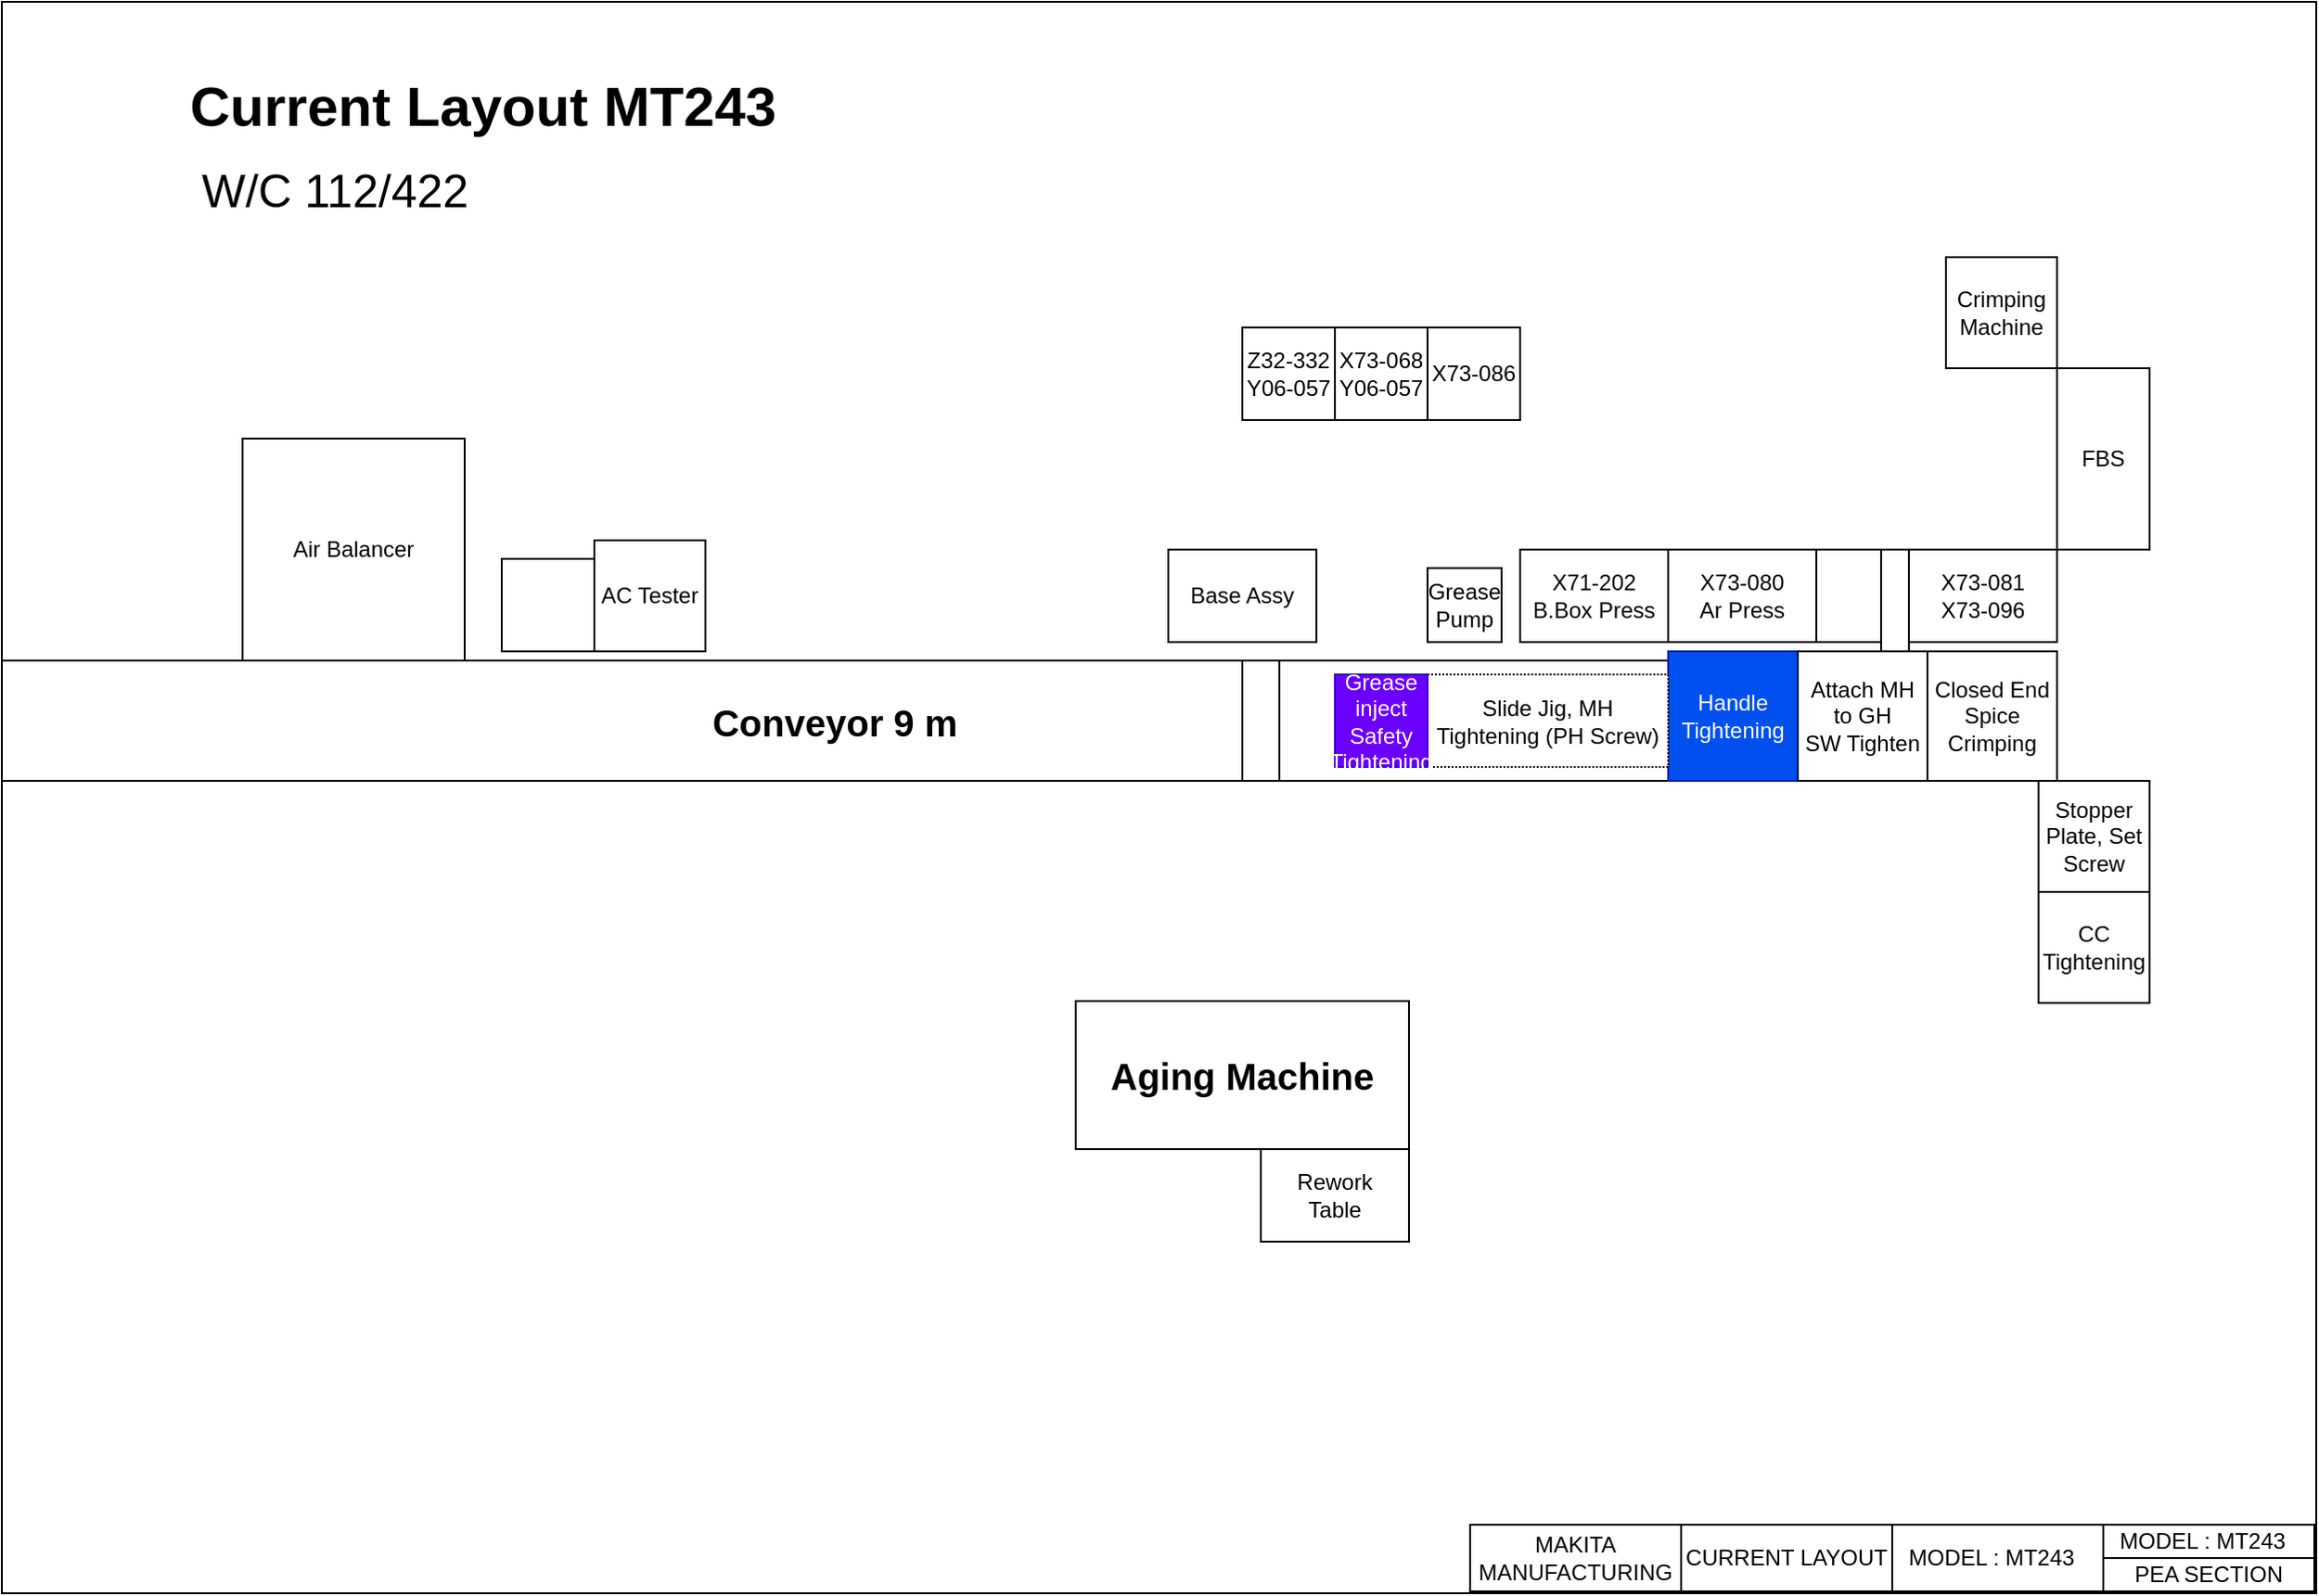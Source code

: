 <mxfile version="13.4.2" type="github" pages="8">
  <diagram id="wP9Wt2C_sTmRDWCd7HxM" name="Current">
    <mxGraphModel grid="1" dx="1617" dy="922" gridSize="10" guides="1" tooltips="1" connect="1" arrows="1" fold="1" page="1" pageScale="1" pageWidth="1654" pageHeight="1169" math="0" shadow="0">
      <root>
        <mxCell id="0" />
        <mxCell id="1" parent="0" />
        <mxCell id="Z4mGhJQoA359sYGt_ZBV-1" value="" parent="1" vertex="1" style="rounded=0;whiteSpace=wrap;html=1;">
          <mxGeometry as="geometry" height="860" width="1250" x="220" y="154" />
        </mxCell>
        <mxCell id="Z4mGhJQoA359sYGt_ZBV-2" value="&lt;b style=&quot;font-size: 20px&quot;&gt;&lt;font style=&quot;font-size: 20px&quot;&gt;Conveyor 9 m&lt;/font&gt;&lt;/b&gt;" parent="1" vertex="1" style="rounded=0;whiteSpace=wrap;html=1;">
          <mxGeometry as="geometry" height="65" width="900" x="220" y="510" />
        </mxCell>
        <mxCell id="Z4mGhJQoA359sYGt_ZBV-12" value="Handle Tightening" parent="1" vertex="1" style="rounded=0;whiteSpace=wrap;html=1;fillColor=#0050ef;strokeColor=#001DBC;fontColor=#ffffff;">
          <mxGeometry as="geometry" height="70" width="70" x="1120" y="505" />
        </mxCell>
        <mxCell id="Z4mGhJQoA359sYGt_ZBV-13" value="Attach MH to GH&lt;br&gt;SW Tighten" parent="1" vertex="1" style="rounded=0;whiteSpace=wrap;html=1;">
          <mxGeometry as="geometry" height="70" width="70" x="1190" y="505" />
        </mxCell>
        <mxCell id="Z4mGhJQoA359sYGt_ZBV-14" value="Closed End Spice Crimping" parent="1" vertex="1" style="rounded=0;whiteSpace=wrap;html=1;">
          <mxGeometry as="geometry" height="70" width="70" x="1260" y="505" />
        </mxCell>
        <mxCell id="Z4mGhJQoA359sYGt_ZBV-18" value="Stopper Plate, Set Screw" parent="1" vertex="1" style="rounded=0;whiteSpace=wrap;html=1;">
          <mxGeometry as="geometry" height="60" width="60" x="1320" y="575" />
        </mxCell>
        <mxCell id="Z4mGhJQoA359sYGt_ZBV-19" value="CC Tightening" parent="1" vertex="1" style="rounded=0;whiteSpace=wrap;html=1;">
          <mxGeometry as="geometry" height="60" width="60" x="1320" y="635" />
        </mxCell>
        <mxCell id="Z4mGhJQoA359sYGt_ZBV-20" value="&lt;b style=&quot;font-size: 30px&quot;&gt;&lt;font style=&quot;font-size: 30px&quot;&gt;Current Layout MT243&lt;/font&gt;&lt;/b&gt;" parent="1" vertex="1" style="text;html=1;strokeColor=none;fillColor=none;align=center;verticalAlign=middle;whiteSpace=wrap;rounded=0;">
          <mxGeometry as="geometry" height="60" width="460" x="250" y="180" />
        </mxCell>
        <mxCell id="Z4mGhJQoA359sYGt_ZBV-21" value="&lt;font style=&quot;font-size: 20px&quot;&gt;&lt;b&gt;Aging Machine&lt;/b&gt;&lt;/font&gt;" parent="1" vertex="1" style="rounded=0;whiteSpace=wrap;html=1;">
          <mxGeometry as="geometry" height="80" width="180" x="800" y="694" />
        </mxCell>
        <mxCell id="Z4mGhJQoA359sYGt_ZBV-22" value="&lt;font style=&quot;font-size: 25px&quot;&gt;W/C 112/422&lt;/font&gt;" parent="1" vertex="1" style="text;html=1;strokeColor=none;fillColor=none;align=center;verticalAlign=middle;whiteSpace=wrap;rounded=0;">
          <mxGeometry as="geometry" height="30" width="280" x="260" y="240" />
        </mxCell>
        <mxCell id="Z4mGhJQoA359sYGt_ZBV-26" value="X73-080&lt;br&gt;Ar Press" parent="1" vertex="1" style="rounded=0;whiteSpace=wrap;html=1;">
          <mxGeometry as="geometry" height="50" width="80" x="1120" y="450" />
        </mxCell>
        <mxCell id="Z4mGhJQoA359sYGt_ZBV-27" value="" parent="1" vertex="1" style="rounded=0;whiteSpace=wrap;html=1;">
          <mxGeometry as="geometry" height="50" width="50" x="1200" y="450" />
        </mxCell>
        <mxCell id="Z4mGhJQoA359sYGt_ZBV-28" value="X73-081&lt;br&gt;X73-096" parent="1" vertex="1" style="rounded=0;whiteSpace=wrap;html=1;">
          <mxGeometry as="geometry" height="50" width="80" x="1250" y="450" />
        </mxCell>
        <mxCell id="Z4mGhJQoA359sYGt_ZBV-31" value="FBS" parent="1" vertex="1" style="rounded=0;whiteSpace=wrap;html=1;">
          <mxGeometry as="geometry" height="98" width="50" x="1330" y="352" />
        </mxCell>
        <mxCell id="Z4mGhJQoA359sYGt_ZBV-32" value="Crimping&lt;br&gt;Machine" parent="1" vertex="1" style="rounded=0;whiteSpace=wrap;html=1;">
          <mxGeometry as="geometry" height="60" width="60" x="1270" y="292" />
        </mxCell>
        <mxCell id="Z4mGhJQoA359sYGt_ZBV-33" value="X71-202&lt;br&gt;B.Box Press" parent="1" vertex="1" style="rounded=0;whiteSpace=wrap;html=1;">
          <mxGeometry as="geometry" height="50" width="80" x="1040" y="450" />
        </mxCell>
        <mxCell id="Z4mGhJQoA359sYGt_ZBV-34" value="Grease Pump" parent="1" vertex="1" style="rounded=0;whiteSpace=wrap;html=1;">
          <mxGeometry as="geometry" height="40" width="40" x="990" y="460" />
        </mxCell>
        <mxCell id="Z4mGhJQoA359sYGt_ZBV-35" value="Rework&lt;br&gt;Table" parent="1" vertex="1" style="rounded=0;whiteSpace=wrap;html=1;">
          <mxGeometry as="geometry" height="50" width="80" x="900" y="774" />
        </mxCell>
        <mxCell id="Z4mGhJQoA359sYGt_ZBV-36" value="Air Balancer" parent="1" vertex="1" style="rounded=0;whiteSpace=wrap;html=1;">
          <mxGeometry as="geometry" height="120" width="120" x="350" y="390" />
        </mxCell>
        <mxCell id="Z4mGhJQoA359sYGt_ZBV-37" value="" parent="1" vertex="1" style="rounded=0;whiteSpace=wrap;html=1;">
          <mxGeometry as="geometry" height="50" width="50" x="490" y="455" />
        </mxCell>
        <mxCell id="Z4mGhJQoA359sYGt_ZBV-38" value="AC Tester" parent="1" vertex="1" style="rounded=0;whiteSpace=wrap;html=1;">
          <mxGeometry as="geometry" height="60" width="60" x="540" y="445" />
        </mxCell>
        <mxCell id="Z4mGhJQoA359sYGt_ZBV-39" value="X73-086" parent="1" vertex="1" style="rounded=0;whiteSpace=wrap;html=1;">
          <mxGeometry as="geometry" height="50" width="50" x="990" y="330" />
        </mxCell>
        <mxCell id="Z4mGhJQoA359sYGt_ZBV-40" value="X73-068&lt;br&gt;Y06-057" parent="1" vertex="1" style="rounded=0;whiteSpace=wrap;html=1;">
          <mxGeometry as="geometry" height="50" width="50" x="940" y="330" />
        </mxCell>
        <mxCell id="Z4mGhJQoA359sYGt_ZBV-41" value="Z32-332&lt;br&gt;Y06-057" parent="1" vertex="1" style="rounded=0;whiteSpace=wrap;html=1;">
          <mxGeometry as="geometry" height="50" width="50" x="890" y="330" />
        </mxCell>
        <mxCell id="Z4mGhJQoA359sYGt_ZBV-42" value="Base Assy" parent="1" vertex="1" style="rounded=0;whiteSpace=wrap;html=1;">
          <mxGeometry as="geometry" height="50" width="80" x="850" y="450" />
        </mxCell>
        <mxCell id="Z4mGhJQoA359sYGt_ZBV-68" value="Slide Jig, MH Tightening (PH Screw)" parent="1" vertex="1" style="rounded=0;whiteSpace=wrap;html=1;dashed=1;dashPattern=1 1;">
          <mxGeometry as="geometry" height="50" width="130" x="990" y="517.5" />
        </mxCell>
        <mxCell id="Z4mGhJQoA359sYGt_ZBV-69" value="Grease inject&lt;br&gt;Safety Tightening" parent="1" vertex="1" style="rounded=0;whiteSpace=wrap;html=1;fillColor=#6a00ff;strokeColor=#3700CC;fontColor=#ffffff;">
          <mxGeometry as="geometry" height="50" width="50" x="940" y="517.5" />
        </mxCell>
        <mxCell id="ojeW7tT7iBC3eu_94yLe-4" value="" parent="1" vertex="1" style="rounded=0;whiteSpace=wrap;html=1;labelBackgroundColor=#ffffff;">
          <mxGeometry as="geometry" height="55" width="15" x="1235" y="450" />
        </mxCell>
        <mxCell id="o3ZY4pQ3F_PkEaELs26B-1" value="" parent="1" vertex="1" style="rounded=0;whiteSpace=wrap;html=1;">
          <mxGeometry as="geometry" height="65" width="20" x="890" y="510" />
        </mxCell>
        <mxCell id="HzDdFtk_9ttbSV1cBTpg-6" value="PEA SECTION" parent="1" vertex="1" style="rounded=0;whiteSpace=wrap;html=1;shadow=0;sketch=0;gradientColor=none;align=center;">
          <mxGeometry as="geometry" height="18" width="114" x="1355" y="995" />
        </mxCell>
        <mxCell id="HzDdFtk_9ttbSV1cBTpg-7" value="&lt;div&gt;MODEL : MT243 &amp;nbsp;&lt;br&gt;&lt;/div&gt;" parent="1" vertex="1" style="rounded=0;whiteSpace=wrap;html=1;shadow=0;sketch=0;gradientColor=none;align=center;">
          <mxGeometry as="geometry" height="18" width="114" x="1355" y="977" />
        </mxCell>
        <mxCell id="HzDdFtk_9ttbSV1cBTpg-8" value="&lt;div&gt;MODEL : MT243 &amp;nbsp;&lt;br&gt;&lt;/div&gt;" parent="1" vertex="1" style="rounded=0;whiteSpace=wrap;html=1;shadow=0;sketch=0;gradientColor=none;align=center;">
          <mxGeometry as="geometry" height="36" width="114" x="1241" y="977" />
        </mxCell>
        <mxCell id="HzDdFtk_9ttbSV1cBTpg-9" value="CURRENT LAYOUT" parent="1" vertex="1" style="rounded=0;whiteSpace=wrap;html=1;shadow=0;sketch=0;gradientColor=none;align=center;">
          <mxGeometry as="geometry" height="36" width="114" x="1127" y="977" />
        </mxCell>
        <mxCell id="HzDdFtk_9ttbSV1cBTpg-10" value="MAKITA MANUFACTURING&lt;img width=&quot;undefined&quot; height=&quot;undefined&quot;&gt;" parent="1" vertex="1" style="rounded=0;whiteSpace=wrap;html=1;shadow=0;sketch=0;gradientColor=none;align=center;">
          <mxGeometry as="geometry" height="36" width="114" x="1013" y="977" />
        </mxCell>
      </root>
    </mxGraphModel>
  </diagram>
  <diagram id="TBI570lrb27etf5B6X2X" name="TypePEA">
    <mxGraphModel grid="1" dx="669" dy="-788" gridSize="10" guides="1" tooltips="1" connect="1" arrows="1" fold="1" page="1" pageScale="1" pageWidth="1654" pageHeight="1169" math="0" shadow="0">
      <root>
        <mxCell id="JJLQ4jDyWOrviq1dHbL1-0" />
        <mxCell id="JJLQ4jDyWOrviq1dHbL1-1" parent="JJLQ4jDyWOrviq1dHbL1-0" />
        <mxCell id="JJLQ4jDyWOrviq1dHbL1-2" value="" parent="JJLQ4jDyWOrviq1dHbL1-1" vertex="1" style="rounded=0;whiteSpace=wrap;html=1;">
          <mxGeometry as="geometry" height="860" width="1250" x="201" y="1324" />
        </mxCell>
        <mxCell id="JJLQ4jDyWOrviq1dHbL1-3" value="&lt;b style=&quot;font-size: 20px&quot;&gt;&lt;font style=&quot;font-size: 20px&quot;&gt;Conveyor 9 m&lt;/font&gt;&lt;/b&gt;" parent="JJLQ4jDyWOrviq1dHbL1-1" vertex="1" style="rounded=0;whiteSpace=wrap;html=1;">
          <mxGeometry as="geometry" height="65" width="900" x="202" y="1680" />
        </mxCell>
        <mxCell id="JJLQ4jDyWOrviq1dHbL1-4" value="&lt;b style=&quot;font-size: 30px&quot;&gt;&lt;font style=&quot;font-size: 30px&quot;&gt;New Layout MT243 Type PEA&lt;/font&gt;&lt;/b&gt;" parent="JJLQ4jDyWOrviq1dHbL1-1" vertex="1" style="text;html=1;strokeColor=none;fillColor=none;align=center;verticalAlign=middle;whiteSpace=wrap;rounded=0;">
          <mxGeometry as="geometry" height="60" width="460" x="100" y="1190" />
        </mxCell>
        <mxCell id="JJLQ4jDyWOrviq1dHbL1-5" value="&lt;font style=&quot;font-size: 12px&quot;&gt;&lt;b&gt;11.Aging Machine&lt;/b&gt;&lt;/font&gt;" parent="JJLQ4jDyWOrviq1dHbL1-1" vertex="1" style="rounded=0;whiteSpace=wrap;html=1;shadow=0;sketch=0;">
          <mxGeometry as="geometry" height="80" width="180" x="747" y="1866" />
        </mxCell>
        <mxCell id="JJLQ4jDyWOrviq1dHbL1-6" value="&lt;font style=&quot;font-size: 25px&quot;&gt;W/C 112/422&lt;/font&gt;" parent="JJLQ4jDyWOrviq1dHbL1-1" vertex="1" style="text;html=1;strokeColor=none;fillColor=none;align=center;verticalAlign=middle;whiteSpace=wrap;rounded=0;">
          <mxGeometry as="geometry" height="30" width="280" x="80" y="1250" />
        </mxCell>
        <mxCell id="JJLQ4jDyWOrviq1dHbL1-7" value="4.Ar Press&lt;br&gt;X73-080" parent="JJLQ4jDyWOrviq1dHbL1-1" vertex="1" style="rounded=0;whiteSpace=wrap;html=1;fillColor=#a20025;strokeColor=#6F0000;fontColor=#ffffff;rotation=-180;">
          <mxGeometry as="geometry" height="50" width="80" x="1022" y="1515" />
        </mxCell>
        <mxCell id="JJLQ4jDyWOrviq1dHbL1-8" value="3.Bending Jig&lt;br&gt;X73-096" parent="JJLQ4jDyWOrviq1dHbL1-1" vertex="1" style="rounded=0;whiteSpace=wrap;html=1;fillColor=#a20025;strokeColor=#6F0000;fontColor=#ffffff;rotation=90;">
          <mxGeometry as="geometry" height="50" width="80" x="1087.5" y="1450" />
        </mxCell>
        <mxCell id="JJLQ4jDyWOrviq1dHbL1-9" value="2.FBS&lt;br&gt;Y31-0411" parent="JJLQ4jDyWOrviq1dHbL1-1" vertex="1" style="rounded=0;whiteSpace=wrap;html=1;horizontal=0;direction=west;rotation=90;fillColor=#a20025;strokeColor=#6F0000;fontColor=#ffffff;">
          <mxGeometry as="geometry" height="98" width="50" x="1029" y="1360" />
        </mxCell>
        <mxCell id="JJLQ4jDyWOrviq1dHbL1-10" value="1.Crimping&lt;br&gt;Machine" parent="JJLQ4jDyWOrviq1dHbL1-1" vertex="1" style="rounded=0;whiteSpace=wrap;html=1;fillColor=#a20025;strokeColor=#6F0000;fontColor=#ffffff;rotation=-45;">
          <mxGeometry as="geometry" height="60" width="60" x="933.75" y="1404" />
        </mxCell>
        <mxCell id="JJLQ4jDyWOrviq1dHbL1-11" value="9.B.Box Press&lt;br&gt;X71-202" parent="JJLQ4jDyWOrviq1dHbL1-1" vertex="1" style="rounded=0;whiteSpace=wrap;html=1;rotation=135;">
          <mxGeometry as="geometry" height="50" width="80" x="933.75" y="1830" />
        </mxCell>
        <mxCell id="JJLQ4jDyWOrviq1dHbL1-12" value="Grease Pump" parent="JJLQ4jDyWOrviq1dHbL1-1" vertex="1" style="rounded=0;whiteSpace=wrap;html=1;">
          <mxGeometry as="geometry" height="40" width="40" x="1010" y="1635" />
        </mxCell>
        <mxCell id="JJLQ4jDyWOrviq1dHbL1-13" value="Rework&lt;br&gt;Table" parent="JJLQ4jDyWOrviq1dHbL1-1" vertex="1" style="rounded=0;whiteSpace=wrap;html=1;">
          <mxGeometry as="geometry" height="50" width="80" x="847" y="1946" />
        </mxCell>
        <mxCell id="JJLQ4jDyWOrviq1dHbL1-14" value="Air Balancer" parent="JJLQ4jDyWOrviq1dHbL1-1" vertex="1" style="rounded=0;whiteSpace=wrap;html=1;">
          <mxGeometry as="geometry" height="120" width="120" x="322" y="1560" />
        </mxCell>
        <mxCell id="JJLQ4jDyWOrviq1dHbL1-15" value="" parent="JJLQ4jDyWOrviq1dHbL1-1" vertex="1" style="rounded=0;whiteSpace=wrap;html=1;">
          <mxGeometry as="geometry" height="50" width="50" x="450" y="1625" />
        </mxCell>
        <mxCell id="JJLQ4jDyWOrviq1dHbL1-16" value="AC Tester" parent="JJLQ4jDyWOrviq1dHbL1-1" vertex="1" style="rounded=0;whiteSpace=wrap;html=1;">
          <mxGeometry as="geometry" height="60" width="60" x="500" y="1615" />
        </mxCell>
        <mxCell id="JJLQ4jDyWOrviq1dHbL1-17" value="12.X73-086" parent="JJLQ4jDyWOrviq1dHbL1-1" vertex="1" style="rounded=0;whiteSpace=wrap;html=1;fillColor=#60a917;strokeColor=#2D7600;fontColor=#ffffff;">
          <mxGeometry as="geometry" height="50" width="50" x="920" y="1500" />
        </mxCell>
        <mxCell id="JJLQ4jDyWOrviq1dHbL1-18" value="13.X73-068" parent="JJLQ4jDyWOrviq1dHbL1-1" vertex="1" style="rounded=0;whiteSpace=wrap;html=1;fillColor=#60a917;strokeColor=#2D7600;fontColor=#ffffff;">
          <mxGeometry as="geometry" height="50" width="50" x="870" y="1500" />
        </mxCell>
        <mxCell id="JJLQ4jDyWOrviq1dHbL1-19" value="14.Z32-332" parent="JJLQ4jDyWOrviq1dHbL1-1" vertex="1" style="rounded=0;whiteSpace=wrap;html=1;fillColor=#60a917;strokeColor=#2D7600;fontColor=#ffffff;">
          <mxGeometry as="geometry" height="50" width="50" x="820" y="1500" />
        </mxCell>
        <mxCell id="JJLQ4jDyWOrviq1dHbL1-20" value="15.Base Assy" parent="JJLQ4jDyWOrviq1dHbL1-1" vertex="1" style="rounded=0;whiteSpace=wrap;html=1;fillColor=#60a917;strokeColor=#2D7600;fontColor=#ffffff;">
          <mxGeometry as="geometry" height="50" width="80" x="820" y="1620" />
        </mxCell>
        <mxCell id="JJLQ4jDyWOrviq1dHbL1-21" value="10.Safety Cover Robot Fastening&lt;br&gt;RFM-630" parent="JJLQ4jDyWOrviq1dHbL1-1" vertex="1" style="rounded=0;whiteSpace=wrap;html=1;rotation=90;fillColor=#fa6800;strokeColor=#C73500;fontColor=#ffffff;">
          <mxGeometry as="geometry" height="117" width="63" x="1012" y="1718" />
        </mxCell>
        <mxCell id="JJLQ4jDyWOrviq1dHbL1-22" value="8.Handle Robot Fastening&lt;br&gt;RFM-630" parent="JJLQ4jDyWOrviq1dHbL1-1" vertex="1" style="rounded=0;whiteSpace=wrap;html=1;rotation=-90;fillColor=#fa6800;strokeColor=#C73500;fontColor=#ffffff;">
          <mxGeometry as="geometry" height="117" width="63" x="1012" y="1539.5" />
        </mxCell>
        <mxCell id="JJLQ4jDyWOrviq1dHbL1-23" value="9.Grease Inject" parent="JJLQ4jDyWOrviq1dHbL1-1" vertex="1" style="rounded=0;whiteSpace=wrap;html=1;rotation=-90;fillColor=#6a00ff;strokeColor=#3700CC;fontColor=#ffffff;">
          <mxGeometry as="geometry" height="50" width="50" x="1052" y="1630" />
        </mxCell>
        <mxCell id="JJLQ4jDyWOrviq1dHbL1-24" value="7.MH Tightening" parent="JJLQ4jDyWOrviq1dHbL1-1" vertex="1" style="rounded=0;whiteSpace=wrap;html=1;horizontal=0;rotation=90;fillColor=#d80073;strokeColor=#A50040;fontColor=#ffffff;">
          <mxGeometry as="geometry" height="80" width="50" x="1117.5" y="1500" />
        </mxCell>
        <mxCell id="JJLQ4jDyWOrviq1dHbL1-25" value="6.Stopper Plate, Set Screw" parent="JJLQ4jDyWOrviq1dHbL1-1" vertex="1" style="rounded=0;whiteSpace=wrap;html=1;horizontal=0;rotation=90;fillColor=#d80073;strokeColor=#A50040;fontColor=#ffffff;">
          <mxGeometry as="geometry" height="60" width="60" x="1181" y="1505" />
        </mxCell>
        <mxCell id="JJLQ4jDyWOrviq1dHbL1-26" value="5.CC Tightening" parent="JJLQ4jDyWOrviq1dHbL1-1" vertex="1" style="rounded=0;whiteSpace=wrap;html=1;rotation=90;fillColor=#d80073;strokeColor=#A50040;fontColor=#ffffff;">
          <mxGeometry as="geometry" height="60" width="60" x="1241" y="1565" />
        </mxCell>
        <mxCell id="JJLQ4jDyWOrviq1dHbL1-27" value="" parent="JJLQ4jDyWOrviq1dHbL1-1" style="endArrow=none;html=1;" edge="1">
          <mxGeometry as="geometry" height="50" width="50" relative="1">
            <mxPoint as="sourcePoint" x="140" y="1324" />
            <mxPoint as="targetPoint" x="202" y="1324" />
          </mxGeometry>
        </mxCell>
        <mxCell id="JJLQ4jDyWOrviq1dHbL1-28" value="" parent="JJLQ4jDyWOrviq1dHbL1-1" style="endArrow=none;html=1;" edge="1">
          <mxGeometry as="geometry" height="50" width="50" relative="1">
            <mxPoint as="sourcePoint" x="140" y="2184" />
            <mxPoint as="targetPoint" x="202" y="2184" />
          </mxGeometry>
        </mxCell>
        <mxCell id="JJLQ4jDyWOrviq1dHbL1-29" value="" parent="JJLQ4jDyWOrviq1dHbL1-1" style="endArrow=classic;startArrow=classic;html=1;" edge="1">
          <mxGeometry as="geometry" height="50" width="50" relative="1">
            <mxPoint as="sourcePoint" x="140" y="2180" />
            <mxPoint as="targetPoint" x="140" y="1320" />
          </mxGeometry>
        </mxCell>
        <mxCell id="JJLQ4jDyWOrviq1dHbL1-30" value="8600" parent="JJLQ4jDyWOrviq1dHbL1-1" vertex="1" style="text;html=1;strokeColor=none;fillColor=none;align=center;verticalAlign=middle;whiteSpace=wrap;rounded=0;labelBackgroundColor=none;aspect=fixed;rotation=-90;">
          <mxGeometry as="geometry" height="20" width="40" x="110" y="1744" />
        </mxCell>
        <mxCell id="JJLQ4jDyWOrviq1dHbL1-31" value="" parent="JJLQ4jDyWOrviq1dHbL1-1" style="endArrow=none;html=1;entryX=0;entryY=1;entryDx=0;entryDy=0;" edge="1" target="JJLQ4jDyWOrviq1dHbL1-2">
          <mxGeometry as="geometry" height="50" width="50" relative="1">
            <mxPoint as="sourcePoint" x="202" y="2240" />
            <mxPoint as="targetPoint" x="260" y="2250" />
          </mxGeometry>
        </mxCell>
        <mxCell id="JJLQ4jDyWOrviq1dHbL1-32" value="" parent="JJLQ4jDyWOrviq1dHbL1-1" style="endArrow=none;html=1;entryX=0;entryY=1;entryDx=0;entryDy=0;" edge="1">
          <mxGeometry as="geometry" height="50" width="50" relative="1">
            <mxPoint as="sourcePoint" x="1452" y="2240" />
            <mxPoint as="targetPoint" x="1452" y="2184" />
          </mxGeometry>
        </mxCell>
        <mxCell id="JJLQ4jDyWOrviq1dHbL1-33" value="" parent="JJLQ4jDyWOrviq1dHbL1-1" style="endArrow=classic;startArrow=classic;html=1;" edge="1">
          <mxGeometry as="geometry" height="50" width="50" relative="1">
            <mxPoint as="sourcePoint" x="1452" y="2240" />
            <mxPoint as="targetPoint" x="202" y="2240" />
          </mxGeometry>
        </mxCell>
        <mxCell id="JJLQ4jDyWOrviq1dHbL1-34" value="12500" parent="JJLQ4jDyWOrviq1dHbL1-1" vertex="1" style="text;html=1;strokeColor=none;fillColor=none;align=center;verticalAlign=middle;whiteSpace=wrap;rounded=0;labelBackgroundColor=none;">
          <mxGeometry as="geometry" height="20" width="40" x="807" y="2220" />
        </mxCell>
        <mxCell id="JJLQ4jDyWOrviq1dHbL1-35" value="&lt;font style=&quot;background-color: transparent&quot;&gt;Pallet&lt;/font&gt;" parent="JJLQ4jDyWOrviq1dHbL1-1" vertex="1" style="whiteSpace=wrap;html=1;aspect=fixed;labelBackgroundColor=none;rotation=45;">
          <mxGeometry as="geometry" height="120" width="120" x="240" y="1824" />
        </mxCell>
        <mxCell id="JJLQ4jDyWOrviq1dHbL1-37" value="Packing" parent="JJLQ4jDyWOrviq1dHbL1-1" vertex="1" style="rounded=0;whiteSpace=wrap;html=1;">
          <mxGeometry as="geometry" height="46" width="180" x="400" y="1861" />
        </mxCell>
        <mxCell id="JJLQ4jDyWOrviq1dHbL1-39" value="" parent="JJLQ4jDyWOrviq1dHbL1-1" vertex="1" style="shape=actor;whiteSpace=wrap;html=1;">
          <mxGeometry as="geometry" height="30" width="22.5" x="947.5" y="1764" />
        </mxCell>
        <mxCell id="JJLQ4jDyWOrviq1dHbL1-43" value="" parent="JJLQ4jDyWOrviq1dHbL1-1" vertex="1" style="shape=actor;whiteSpace=wrap;html=1;">
          <mxGeometry as="geometry" height="30" width="22.5" x="883.75" y="1555" />
        </mxCell>
        <mxCell id="JJLQ4jDyWOrviq1dHbL1-44" value="" parent="JJLQ4jDyWOrviq1dHbL1-1" vertex="1" style="shape=actor;whiteSpace=wrap;html=1;">
          <mxGeometry as="geometry" height="30" width="22.5" x="871.25" y="1800" />
        </mxCell>
        <mxCell id="JJLQ4jDyWOrviq1dHbL1-45" value="" parent="JJLQ4jDyWOrviq1dHbL1-1" vertex="1" style="shape=singleArrow;direction=west;whiteSpace=wrap;html=1;arrowWidth=0.433;arrowSize=0.36;">
          <mxGeometry as="geometry" height="27" width="45" x="790" y="1699" />
        </mxCell>
        <mxCell id="JJLQ4jDyWOrviq1dHbL1-46" value="" parent="JJLQ4jDyWOrviq1dHbL1-1" vertex="1" style="shape=singleArrow;direction=west;whiteSpace=wrap;html=1;arrowWidth=0.433;arrowSize=0.36;">
          <mxGeometry as="geometry" height="27" width="45" x="860" y="1699" />
        </mxCell>
        <mxCell id="JJLQ4jDyWOrviq1dHbL1-47" value="" parent="JJLQ4jDyWOrviq1dHbL1-1" vertex="1" style="shape=singleArrow;direction=west;whiteSpace=wrap;html=1;arrowWidth=0.433;arrowSize=0.36;">
          <mxGeometry as="geometry" height="27" width="45" x="470" y="1699" />
        </mxCell>
        <mxCell id="JJLQ4jDyWOrviq1dHbL1-48" value="" parent="JJLQ4jDyWOrviq1dHbL1-1" vertex="1" style="shape=singleArrow;direction=west;whiteSpace=wrap;html=1;arrowWidth=0.433;arrowSize=0.36;">
          <mxGeometry as="geometry" height="27" width="45" x="400" y="1699" />
        </mxCell>
        <mxCell id="aB1S86Bl6TcVM27c5rwb-0" value="" parent="JJLQ4jDyWOrviq1dHbL1-1" vertex="1" style="shape=actor;whiteSpace=wrap;html=1;">
          <mxGeometry as="geometry" height="30" width="22.5" x="999.5" y="1450" />
        </mxCell>
        <mxCell id="aB1S86Bl6TcVM27c5rwb-1" value="" parent="JJLQ4jDyWOrviq1dHbL1-1" vertex="1" style="shape=actor;whiteSpace=wrap;html=1;">
          <mxGeometry as="geometry" height="30" width="22.5" x="1060" y="1450" />
        </mxCell>
        <mxCell id="aB1S86Bl6TcVM27c5rwb-2" value="" parent="JJLQ4jDyWOrviq1dHbL1-1" vertex="1" style="shape=actor;whiteSpace=wrap;html=1;">
          <mxGeometry as="geometry" height="30" width="22.5" x="1199.75" y="1583" />
        </mxCell>
        <mxCell id="aB1S86Bl6TcVM27c5rwb-3" value="" parent="JJLQ4jDyWOrviq1dHbL1-1" vertex="1" style="shape=actor;whiteSpace=wrap;html=1;">
          <mxGeometry as="geometry" height="30" width="22.5" x="1131.25" y="1583" />
        </mxCell>
        <mxCell id="k9VHtohGF5ncFC9BBzSF-1" value="" parent="JJLQ4jDyWOrviq1dHbL1-1" vertex="1" style="shape=actor;whiteSpace=wrap;html=1;">
          <mxGeometry as="geometry" height="30" width="22.5" x="850" y="1585" />
        </mxCell>
        <mxCell id="k9VHtohGF5ncFC9BBzSF-2" value="Part Cart&lt;br&gt;Safety Cover" parent="JJLQ4jDyWOrviq1dHbL1-1" vertex="1" style="rounded=0;whiteSpace=wrap;html=1;rotation=-180;dashed=1;dashPattern=1 4;">
          <mxGeometry as="geometry" height="65" width="55" x="1102" y="1710" />
        </mxCell>
        <mxCell id="k9VHtohGF5ncFC9BBzSF-4" value="" parent="JJLQ4jDyWOrviq1dHbL1-1" vertex="1" style="shape=actor;whiteSpace=wrap;html=1;">
          <mxGeometry as="geometry" height="30" width="22.5" x="1131.25" y="1635" />
        </mxCell>
        <mxCell id="k9VHtohGF5ncFC9BBzSF-5" value="" parent="JJLQ4jDyWOrviq1dHbL1-1" vertex="1" style="shape=actor;whiteSpace=wrap;html=1;">
          <mxGeometry as="geometry" height="30" width="22.5" x="767.5" y="1761.5" />
        </mxCell>
        <mxCell id="k9VHtohGF5ncFC9BBzSF-6" value="" parent="JJLQ4jDyWOrviq1dHbL1-1" vertex="1" style="shape=actor;whiteSpace=wrap;html=1;">
          <mxGeometry as="geometry" height="30" width="22.5" x="680" y="1761.5" />
        </mxCell>
        <mxCell id="k9VHtohGF5ncFC9BBzSF-7" value="" parent="JJLQ4jDyWOrviq1dHbL1-1" vertex="1" style="shape=actor;whiteSpace=wrap;html=1;">
          <mxGeometry as="geometry" height="30" width="22.5" x="510" y="1761.5" />
        </mxCell>
        <mxCell id="k9VHtohGF5ncFC9BBzSF-8" value="" parent="JJLQ4jDyWOrviq1dHbL1-1" vertex="1" style="shape=actor;whiteSpace=wrap;html=1;">
          <mxGeometry as="geometry" height="30" width="22.5" x="380" y="1761.5" />
        </mxCell>
        <mxCell id="k9VHtohGF5ncFC9BBzSF-10" value="" parent="JJLQ4jDyWOrviq1dHbL1-1" vertex="1" style="shape=singleArrow;direction=west;whiteSpace=wrap;html=1;arrowWidth=0.433;arrowSize=0.36;">
          <mxGeometry as="geometry" height="27" width="45" x="930" y="1699" />
        </mxCell>
        <mxCell id="k9VHtohGF5ncFC9BBzSF-11" value="" parent="JJLQ4jDyWOrviq1dHbL1-1" vertex="1" style="shape=singleArrow;direction=west;whiteSpace=wrap;html=1;arrowWidth=0.433;arrowSize=0.36;">
          <mxGeometry as="geometry" height="27" width="45" x="330" y="1699" />
        </mxCell>
        <mxCell id="k9VHtohGF5ncFC9BBzSF-12" value="Part Cart&lt;br&gt;Gear Housing" parent="JJLQ4jDyWOrviq1dHbL1-1" vertex="1" style="rounded=0;whiteSpace=wrap;html=1;rotation=90;dashed=1;dashPattern=1 4;">
          <mxGeometry as="geometry" height="65" width="55" x="1246" y="1620" />
        </mxCell>
        <mxCell id="hN1X2AdlzNusonmJP3hC-3" value="PEA SECTION" parent="JJLQ4jDyWOrviq1dHbL1-1" vertex="1" style="rounded=0;whiteSpace=wrap;html=1;shadow=0;sketch=0;gradientColor=none;align=center;">
          <mxGeometry as="geometry" height="18" width="114" x="1539" y="2319" />
        </mxCell>
        <mxCell id="hN1X2AdlzNusonmJP3hC-4" value="&lt;div&gt;MODEL : MT243 &amp;nbsp;&lt;br&gt;&lt;/div&gt;" parent="JJLQ4jDyWOrviq1dHbL1-1" vertex="1" style="rounded=0;whiteSpace=wrap;html=1;shadow=0;sketch=0;gradientColor=none;align=center;">
          <mxGeometry as="geometry" height="18" width="114" x="1539" y="2301" />
        </mxCell>
        <mxCell id="hN1X2AdlzNusonmJP3hC-6" value="&lt;div&gt;MODEL : MT243 &amp;nbsp;&lt;br&gt;&lt;/div&gt;" parent="JJLQ4jDyWOrviq1dHbL1-1" vertex="1" style="rounded=0;whiteSpace=wrap;html=1;shadow=0;sketch=0;gradientColor=none;align=center;">
          <mxGeometry as="geometry" height="36" width="114" x="1425" y="2301" />
        </mxCell>
        <mxCell id="hN1X2AdlzNusonmJP3hC-7" value="DRAFT LAYOUT" parent="JJLQ4jDyWOrviq1dHbL1-1" vertex="1" style="rounded=0;whiteSpace=wrap;html=1;shadow=0;sketch=0;gradientColor=none;align=center;">
          <mxGeometry as="geometry" height="36" width="114" x="1311" y="2301" />
        </mxCell>
        <mxCell id="hN1X2AdlzNusonmJP3hC-8" value="MAKITA MANUFACTURING&lt;img width=&quot;undefined&quot; height=&quot;undefined&quot;&gt;" parent="JJLQ4jDyWOrviq1dHbL1-1" vertex="1" style="rounded=0;whiteSpace=wrap;html=1;shadow=0;sketch=0;gradientColor=none;align=center;">
          <mxGeometry as="geometry" height="36" width="114" x="1197" y="2301" />
        </mxCell>
        <mxCell id="oPLDjoGcDh6qrHqWs5-D-4" value="" parent="JJLQ4jDyWOrviq1dHbL1-1" vertex="1" style="rounded=0;whiteSpace=wrap;html=1;fontSize=20;">
          <mxGeometry as="geometry" height="60" width="120" x="1000" y="1870" />
        </mxCell>
        <mxCell id="oPLDjoGcDh6qrHqWs5-D-1" value="Support Area 1m" parent="JJLQ4jDyWOrviq1dHbL1-1" vertex="1" style="rounded=0;whiteSpace=wrap;html=1;fontSize=20;fontStyle=1">
          <mxGeometry as="geometry" height="860" width="100" x="1351" y="1324" />
        </mxCell>
        <mxCell id="oPLDjoGcDh6qrHqWs5-D-0" value="Support Area 1m" parent="JJLQ4jDyWOrviq1dHbL1-1" vertex="1" style="rounded=0;whiteSpace=wrap;html=1;fontSize=20;fontStyle=1">
          <mxGeometry as="geometry" height="100" width="1250" x="201" y="2084" />
        </mxCell>
      </root>
    </mxGraphModel>
  </diagram>
  <diagram id="lOj-F_uvQL7ee19G9DMK" name="Test">
    
    <mxGraphModel grid="1" dx="723" dy="-769" gridSize="10" guides="1" tooltips="1" connect="1" arrows="1" fold="1" page="1" pageScale="1" pageWidth="1654" pageHeight="1169" math="0" shadow="0">
      
      <root>
        
        <mxCell id="qI8XcyYv8R8QYWbHsshp-0" />
        
        <mxCell id="qI8XcyYv8R8QYWbHsshp-1" parent="qI8XcyYv8R8QYWbHsshp-0" />
        
        <mxCell id="qI8XcyYv8R8QYWbHsshp-2" value="" parent="qI8XcyYv8R8QYWbHsshp-1" vertex="1" style="rounded=0;whiteSpace=wrap;html=1;">
          
          <mxGeometry as="geometry" height="860" width="1250" x="201" y="1324" />
          
        </mxCell>
        
        <mxCell id="qI8XcyYv8R8QYWbHsshp-3" value="&lt;b style=&quot;font-size: 20px&quot;&gt;&lt;font style=&quot;font-size: 20px&quot;&gt;Conveyor 9 m&lt;/font&gt;&lt;/b&gt;" parent="qI8XcyYv8R8QYWbHsshp-1" vertex="1" style="rounded=0;whiteSpace=wrap;html=1;">
          
          <mxGeometry as="geometry" height="65" width="900" x="202" y="1680" />
          
        </mxCell>
        
        <mxCell id="qI8XcyYv8R8QYWbHsshp-4" value="&lt;b style=&quot;font-size: 30px&quot;&gt;&lt;font style=&quot;font-size: 30px&quot;&gt;New Layout MT243 Type 1&lt;/font&gt;&lt;/b&gt;" parent="qI8XcyYv8R8QYWbHsshp-1" vertex="1" style="text;html=1;strokeColor=none;fillColor=none;align=center;verticalAlign=middle;whiteSpace=wrap;rounded=0;">
          
          <mxGeometry as="geometry" height="60" width="460" x="100" y="1190" />
          
        </mxCell>
        
        <mxCell id="qI8XcyYv8R8QYWbHsshp-5" value="&lt;font style=&quot;font-size: 12px&quot;&gt;&lt;b&gt;11.Aging Machine&lt;/b&gt;&lt;/font&gt;" parent="qI8XcyYv8R8QYWbHsshp-1" vertex="1" style="rounded=0;whiteSpace=wrap;html=1;">
          
          <mxGeometry as="geometry" height="80" width="180" x="804" y="1810" />
          
        </mxCell>
        
        <mxCell id="qI8XcyYv8R8QYWbHsshp-6" value="&lt;font style=&quot;font-size: 25px&quot;&gt;W/C 112/422&lt;/font&gt;" parent="qI8XcyYv8R8QYWbHsshp-1" vertex="1" style="text;html=1;strokeColor=none;fillColor=none;align=center;verticalAlign=middle;whiteSpace=wrap;rounded=0;">
          
          <mxGeometry as="geometry" height="30" width="280" x="80" y="1250" />
          
        </mxCell>
        
        <mxCell id="qI8XcyYv8R8QYWbHsshp-7" value="4.Ar Press&lt;br&gt;X73-080" parent="qI8XcyYv8R8QYWbHsshp-1" vertex="1" style="rounded=0;whiteSpace=wrap;html=1;">
          
          <mxGeometry as="geometry" height="50" width="80" x="1152" y="1577" />
          
        </mxCell>
        
        <mxCell id="qI8XcyYv8R8QYWbHsshp-9" value="3.Bending Jig&lt;br&gt;X73-096" parent="qI8XcyYv8R8QYWbHsshp-1" vertex="1" style="rounded=0;whiteSpace=wrap;html=1;">
          
          <mxGeometry as="geometry" height="50" width="80" x="1232" y="1577" />
          
        </mxCell>
        
        <mxCell id="qI8XcyYv8R8QYWbHsshp-10" value="2.FBS&lt;br&gt;Y31-0411" parent="qI8XcyYv8R8QYWbHsshp-1" vertex="1" style="rounded=0;whiteSpace=wrap;html=1;horizontal=0;direction=west;rotation=-180;">
          
          <mxGeometry as="geometry" height="98" width="50" x="1312" y="1479" />
          
        </mxCell>
        
        <mxCell id="qI8XcyYv8R8QYWbHsshp-11" value="1.Crimping&lt;br&gt;Machine" parent="qI8XcyYv8R8QYWbHsshp-1" vertex="1" style="rounded=0;whiteSpace=wrap;html=1;">
          
          <mxGeometry as="geometry" height="60" width="60" x="1252" y="1419" />
          
        </mxCell>
        
        <mxCell id="qI8XcyYv8R8QYWbHsshp-12" value="9.B.Box Press&lt;br&gt;X71-202" parent="qI8XcyYv8R8QYWbHsshp-1" vertex="1" style="rounded=0;whiteSpace=wrap;html=1;">
          
          <mxGeometry as="geometry" height="50" width="80" x="1071.5" y="1577" />
          
        </mxCell>
        
        <mxCell id="qI8XcyYv8R8QYWbHsshp-13" value="Grease Pump" parent="qI8XcyYv8R8QYWbHsshp-1" vertex="1" style="rounded=0;whiteSpace=wrap;html=1;">
          
          <mxGeometry as="geometry" height="40" width="40" x="1107" y="1640" />
          
        </mxCell>
        
        <mxCell id="qI8XcyYv8R8QYWbHsshp-14" value="Rework&lt;br&gt;Table" parent="qI8XcyYv8R8QYWbHsshp-1" vertex="1" style="rounded=0;whiteSpace=wrap;html=1;">
          
          <mxGeometry as="geometry" height="50" width="80" x="904" y="1890" />
          
        </mxCell>
        
        <mxCell id="qI8XcyYv8R8QYWbHsshp-15" value="Air Balancer" parent="qI8XcyYv8R8QYWbHsshp-1" vertex="1" style="rounded=0;whiteSpace=wrap;html=1;">
          
          <mxGeometry as="geometry" height="120" width="120" x="202" y="1560" />
          
        </mxCell>
        
        <mxCell id="qI8XcyYv8R8QYWbHsshp-16" value="" parent="qI8XcyYv8R8QYWbHsshp-1" vertex="1" style="rounded=0;whiteSpace=wrap;html=1;">
          
          <mxGeometry as="geometry" height="50" width="50" x="342" y="1625" />
          
        </mxCell>
        
        <mxCell id="qI8XcyYv8R8QYWbHsshp-17" value="AC Tester" parent="qI8XcyYv8R8QYWbHsshp-1" vertex="1" style="rounded=0;whiteSpace=wrap;html=1;">
          
          <mxGeometry as="geometry" height="60" width="60" x="392" y="1615" />
          
        </mxCell>
        
        <mxCell id="qI8XcyYv8R8QYWbHsshp-18" value="12.X73-086" parent="qI8XcyYv8R8QYWbHsshp-1" vertex="1" style="rounded=0;whiteSpace=wrap;html=1;">
          
          <mxGeometry as="geometry" height="50" width="50" x="972" y="1500" />
          
        </mxCell>
        
        <mxCell id="qI8XcyYv8R8QYWbHsshp-19" value="13.X73-068" parent="qI8XcyYv8R8QYWbHsshp-1" vertex="1" style="rounded=0;whiteSpace=wrap;html=1;">
          
          <mxGeometry as="geometry" height="50" width="50" x="922" y="1500" />
          
        </mxCell>
        
        <mxCell id="qI8XcyYv8R8QYWbHsshp-20" value="14.Z32-332" parent="qI8XcyYv8R8QYWbHsshp-1" vertex="1" style="rounded=0;whiteSpace=wrap;html=1;">
          
          <mxGeometry as="geometry" height="50" width="50" x="872" y="1500" />
          
        </mxCell>
        
        <mxCell id="qI8XcyYv8R8QYWbHsshp-21" value="15.Base Assy" parent="qI8XcyYv8R8QYWbHsshp-1" vertex="1" style="rounded=0;whiteSpace=wrap;html=1;">
          
          <mxGeometry as="geometry" height="50" width="80" x="832" y="1620" />
          
        </mxCell>
        
        <mxCell id="qI8XcyYv8R8QYWbHsshp-22" value="10.Safety Cover Robot Fastening&lt;br&gt;RFM-630" parent="qI8XcyYv8R8QYWbHsshp-1" vertex="1" style="rounded=0;whiteSpace=wrap;html=1;dashed=1;rotation=-90;">
          
          <mxGeometry as="geometry" height="117" width="63" x="1012" y="1718" />
          
        </mxCell>
        
        <mxCell id="qI8XcyYv8R8QYWbHsshp-23" value="8.Handle Robot Fastening&lt;br&gt;RFM-630" parent="qI8XcyYv8R8QYWbHsshp-1" vertex="1" style="rounded=0;whiteSpace=wrap;html=1;dashed=1;rotation=30;">
          
          <mxGeometry as="geometry" height="117" width="63" x="1178.63" y="1637" />
          
        </mxCell>
        
        <mxCell id="qI8XcyYv8R8QYWbHsshp-24" value="9.Grease Inject" parent="qI8XcyYv8R8QYWbHsshp-1" vertex="1" style="rounded=0;whiteSpace=wrap;html=1;">
          
          <mxGeometry as="geometry" height="50" width="50" x="1102" y="1694" />
          
        </mxCell>
        
        <mxCell id="qI8XcyYv8R8QYWbHsshp-25" value="7.MH Tightening" parent="qI8XcyYv8R8QYWbHsshp-1" vertex="1" style="rounded=0;whiteSpace=wrap;html=1;horizontal=0;rotation=120;">
          
          <mxGeometry as="geometry" height="80" width="50" x="1232" y="1724" />
          
        </mxCell>
        
        <mxCell id="qI8XcyYv8R8QYWbHsshp-26" value="6.Stopper Plate, Set Screw" parent="qI8XcyYv8R8QYWbHsshp-1" vertex="1" style="rounded=0;whiteSpace=wrap;html=1;horizontal=0;rotation=-180;">
          
          <mxGeometry as="geometry" height="60" width="60" x="1282" y="1810" />
          
        </mxCell>
        
        <mxCell id="qI8XcyYv8R8QYWbHsshp-27" value="5.CC Tightening" parent="qI8XcyYv8R8QYWbHsshp-1" vertex="1" style="rounded=0;whiteSpace=wrap;html=1;rotation=90;">
          
          <mxGeometry as="geometry" height="60" width="60" x="1282" y="1870" />
          
        </mxCell>
        
        <mxCell id="qI8XcyYv8R8QYWbHsshp-28" value="" parent="qI8XcyYv8R8QYWbHsshp-1" style="endArrow=none;html=1;" edge="1">
          
          <mxGeometry as="geometry" height="50" width="50" relative="1">
            
            <mxPoint as="sourcePoint" x="140" y="1324" />
            
            <mxPoint as="targetPoint" x="202" y="1324" />
            
          </mxGeometry>
          
        </mxCell>
        
        <mxCell id="qI8XcyYv8R8QYWbHsshp-29" value="" parent="qI8XcyYv8R8QYWbHsshp-1" style="endArrow=none;html=1;" edge="1">
          
          <mxGeometry as="geometry" height="50" width="50" relative="1">
            
            <mxPoint as="sourcePoint" x="140" y="2184" />
            
            <mxPoint as="targetPoint" x="202" y="2184" />
            
          </mxGeometry>
          
        </mxCell>
        
        <mxCell id="qI8XcyYv8R8QYWbHsshp-30" value="" parent="qI8XcyYv8R8QYWbHsshp-1" style="endArrow=classic;startArrow=classic;html=1;" edge="1">
          
          <mxGeometry as="geometry" height="50" width="50" relative="1">
            
            <mxPoint as="sourcePoint" x="140" y="2180" />
            
            <mxPoint as="targetPoint" x="140" y="1320" />
            
          </mxGeometry>
          
        </mxCell>
        
        <mxCell id="qI8XcyYv8R8QYWbHsshp-31" value="8600" parent="qI8XcyYv8R8QYWbHsshp-1" vertex="1" style="text;html=1;strokeColor=none;fillColor=none;align=center;verticalAlign=middle;whiteSpace=wrap;rounded=0;labelBackgroundColor=none;aspect=fixed;rotation=-90;">
          
          <mxGeometry as="geometry" height="20" width="40" x="110" y="1744" />
          
        </mxCell>
        
        <mxCell id="qI8XcyYv8R8QYWbHsshp-32" value="" parent="qI8XcyYv8R8QYWbHsshp-1" style="endArrow=none;html=1;entryX=0;entryY=1;entryDx=0;entryDy=0;" edge="1" target="qI8XcyYv8R8QYWbHsshp-2">
          
          <mxGeometry as="geometry" height="50" width="50" relative="1">
            
            <mxPoint as="sourcePoint" x="202" y="2240" />
            
            <mxPoint as="targetPoint" x="260" y="2250" />
            
          </mxGeometry>
          
        </mxCell>
        
        <mxCell id="qI8XcyYv8R8QYWbHsshp-33" value="" parent="qI8XcyYv8R8QYWbHsshp-1" style="endArrow=none;html=1;entryX=0;entryY=1;entryDx=0;entryDy=0;" edge="1">
          
          <mxGeometry as="geometry" height="50" width="50" relative="1">
            
            <mxPoint as="sourcePoint" x="1452" y="2240" />
            
            <mxPoint as="targetPoint" x="1452" y="2184" />
            
          </mxGeometry>
          
        </mxCell>
        
        <mxCell id="qI8XcyYv8R8QYWbHsshp-34" value="" parent="qI8XcyYv8R8QYWbHsshp-1" style="endArrow=classic;startArrow=classic;html=1;" edge="1">
          
          <mxGeometry as="geometry" height="50" width="50" relative="1">
            
            <mxPoint as="sourcePoint" x="1452" y="2240" />
            
            <mxPoint as="targetPoint" x="202" y="2240" />
            
          </mxGeometry>
          
        </mxCell>
        
        <mxCell id="qI8XcyYv8R8QYWbHsshp-35" value="12500" parent="qI8XcyYv8R8QYWbHsshp-1" vertex="1" style="text;html=1;strokeColor=none;fillColor=none;align=center;verticalAlign=middle;whiteSpace=wrap;rounded=0;labelBackgroundColor=none;">
          
          <mxGeometry as="geometry" height="20" width="40" x="807" y="2220" />
          
        </mxCell>
        
        <mxCell id="qI8XcyYv8R8QYWbHsshp-36" value="&lt;font style=&quot;background-color: transparent&quot;&gt;Pallet&lt;/font&gt;" parent="qI8XcyYv8R8QYWbHsshp-1" vertex="1" style="whiteSpace=wrap;html=1;aspect=fixed;labelBackgroundColor=none;rotation=45;">
          
          <mxGeometry as="geometry" height="120" width="120" x="240" y="1824" />
          
        </mxCell>
        
        <UserObject id="qI8XcyYv8R8QYWbHsshp-37" placeholders="1" label="%date{ddd mmm dd yyyy HH:MM:ss}%">
          
          <mxCell parent="qI8XcyYv8R8QYWbHsshp-1" vertex="1" style="text;html=1;strokeColor=none;fillColor=none;align=center;verticalAlign=middle;whiteSpace=wrap;overflow=hidden;labelBackgroundColor=none;">
            
            <mxGeometry as="geometry" height="20" width="160" x="1480" y="2310" />
            
          </mxCell>
          
        </UserObject>
        
        <mxCell id="qI8XcyYv8R8QYWbHsshp-38" value="Packing" parent="qI8XcyYv8R8QYWbHsshp-1" vertex="1" style="rounded=0;whiteSpace=wrap;html=1;">
          
          <mxGeometry as="geometry" height="46" width="180" x="400" y="1861" />
          
        </mxCell>
        
        <mxCell id="JdF9Dcr9-RmbFA2-lFyd-0" value="Slide" parent="qI8XcyYv8R8QYWbHsshp-1" vertex="1" style="shape=process;whiteSpace=wrap;html=1;backgroundOutline=1;rotation=90;">
          
          <mxGeometry as="geometry" height="20" width="134.37" x="1212.81" y="1674.19" />
          
        </mxCell>
        
        <mxCell id="JdF9Dcr9-RmbFA2-lFyd-1" value="" parent="qI8XcyYv8R8QYWbHsshp-1" vertex="1" style="shape=actor;whiteSpace=wrap;html=1;">
          
          <mxGeometry as="geometry" height="30" width="22.5" x="949.5" y="1761.5" />
          
        </mxCell>
        
        <mxCell id="JdF9Dcr9-RmbFA2-lFyd-2" value="" parent="qI8XcyYv8R8QYWbHsshp-1" vertex="1" style="shape=actor;whiteSpace=wrap;html=1;">
          
          <mxGeometry as="geometry" height="30" width="22.5" x="1270.75" y="1490" />
          
        </mxCell>
        
        <mxCell id="JdF9Dcr9-RmbFA2-lFyd-3" value="" parent="qI8XcyYv8R8QYWbHsshp-1" vertex="1" style="shape=actor;whiteSpace=wrap;html=1;">
          
          <mxGeometry as="geometry" height="30" width="22.5" x="1270.75" y="1530" />
          
        </mxCell>
        
        <mxCell id="JdF9Dcr9-RmbFA2-lFyd-4" value="" parent="qI8XcyYv8R8QYWbHsshp-1" vertex="1" style="shape=actor;whiteSpace=wrap;html=1;">
          
          <mxGeometry as="geometry" height="30" width="22.5" x="1180" y="1530" />
          
        </mxCell>
        
        <mxCell id="JdF9Dcr9-RmbFA2-lFyd-8" value="" parent="qI8XcyYv8R8QYWbHsshp-1" vertex="1" style="shape=actor;whiteSpace=wrap;html=1;">
          
          <mxGeometry as="geometry" height="30" width="22.5" x="932.75" y="1577" />
          
        </mxCell>
        
        <mxCell id="JdF9Dcr9-RmbFA2-lFyd-10" value="" parent="qI8XcyYv8R8QYWbHsshp-1" vertex="1" style="shape=actor;whiteSpace=wrap;html=1;">
          
          <mxGeometry as="geometry" height="30" width="22.5" x="880" y="1761.5" />
          
        </mxCell>
        
        <mxCell id="JdF9Dcr9-RmbFA2-lFyd-11" value="" parent="qI8XcyYv8R8QYWbHsshp-1" vertex="1" style="shape=singleArrow;direction=west;whiteSpace=wrap;html=1;arrowWidth=0.433;arrowSize=0.36;">
          
          <mxGeometry as="geometry" height="27" width="45" x="790" y="1699" />
          
        </mxCell>
        
        <mxCell id="JdF9Dcr9-RmbFA2-lFyd-12" value="" parent="qI8XcyYv8R8QYWbHsshp-1" vertex="1" style="shape=singleArrow;direction=west;whiteSpace=wrap;html=1;arrowWidth=0.433;arrowSize=0.36;">
          
          <mxGeometry as="geometry" height="27" width="45" x="860" y="1699" />
          
        </mxCell>
        
        <mxCell id="JdF9Dcr9-RmbFA2-lFyd-13" value="" parent="qI8XcyYv8R8QYWbHsshp-1" vertex="1" style="shape=singleArrow;direction=west;whiteSpace=wrap;html=1;arrowWidth=0.433;arrowSize=0.36;">
          
          <mxGeometry as="geometry" height="27" width="45" x="470" y="1699" />
          
        </mxCell>
        
        <mxCell id="JdF9Dcr9-RmbFA2-lFyd-14" value="" parent="qI8XcyYv8R8QYWbHsshp-1" vertex="1" style="shape=singleArrow;direction=west;whiteSpace=wrap;html=1;arrowWidth=0.433;arrowSize=0.36;">
          
          <mxGeometry as="geometry" height="27" width="45" x="400" y="1699" />
          
        </mxCell>
        
        <mxCell id="JdF9Dcr9-RmbFA2-lFyd-16" value="Slide" parent="qI8XcyYv8R8QYWbHsshp-1" vertex="1" style="shape=process;whiteSpace=wrap;html=1;backgroundOutline=1;rotation=90;">
          
          <mxGeometry as="geometry" height="20" width="134.37" x="1020" y="1674.19" />
          
        </mxCell>
        
      </root>
      
    </mxGraphModel>
    
  </diagram>
  <diagram id="Q0AjvdJHIr_WQ5eelzwK" name="Test2">
    
    <mxGraphModel grid="1" dx="868" dy="-689" gridSize="10" guides="1" tooltips="1" connect="1" arrows="1" fold="1" page="1" pageScale="1" pageWidth="1654" pageHeight="1169" math="0" shadow="0">
      
      <root>
        
        <mxCell id="KcVNYn0pK9kHgKyB2aOa-0" />
        
        <mxCell id="KcVNYn0pK9kHgKyB2aOa-1" parent="KcVNYn0pK9kHgKyB2aOa-0" />
        
        <mxCell id="KcVNYn0pK9kHgKyB2aOa-2" value="" parent="KcVNYn0pK9kHgKyB2aOa-1" vertex="1" style="rounded=0;whiteSpace=wrap;html=1;">
          
          <mxGeometry as="geometry" height="860" width="1250" x="201" y="1324" />
          
        </mxCell>
        
        <mxCell id="KcVNYn0pK9kHgKyB2aOa-3" value="&lt;b style=&quot;font-size: 20px&quot;&gt;&lt;font style=&quot;font-size: 20px&quot;&gt;Conveyor 9 m&lt;/font&gt;&lt;/b&gt;" parent="KcVNYn0pK9kHgKyB2aOa-1" vertex="1" style="rounded=0;whiteSpace=wrap;html=1;">
          
          <mxGeometry as="geometry" height="65" width="900" x="202" y="1680" />
          
        </mxCell>
        
        <mxCell id="KcVNYn0pK9kHgKyB2aOa-4" value="&lt;b style=&quot;font-size: 30px&quot;&gt;&lt;font style=&quot;font-size: 30px&quot;&gt;New Layout MT243 Type 1&lt;/font&gt;&lt;/b&gt;" parent="KcVNYn0pK9kHgKyB2aOa-1" vertex="1" style="text;html=1;strokeColor=none;fillColor=none;align=center;verticalAlign=middle;whiteSpace=wrap;rounded=0;">
          
          <mxGeometry as="geometry" height="60" width="460" x="100" y="1190" />
          
        </mxCell>
        
        <mxCell id="KcVNYn0pK9kHgKyB2aOa-5" value="&lt;font style=&quot;font-size: 12px&quot;&gt;&lt;b&gt;11.Aging Machine&lt;/b&gt;&lt;/font&gt;" parent="KcVNYn0pK9kHgKyB2aOa-1" vertex="1" style="rounded=0;whiteSpace=wrap;html=1;">
          
          <mxGeometry as="geometry" height="80" width="180" x="847" y="1855" />
          
        </mxCell>
        
        <mxCell id="KcVNYn0pK9kHgKyB2aOa-6" value="&lt;font style=&quot;font-size: 25px&quot;&gt;W/C 112/422&lt;/font&gt;" parent="KcVNYn0pK9kHgKyB2aOa-1" vertex="1" style="text;html=1;strokeColor=none;fillColor=none;align=center;verticalAlign=middle;whiteSpace=wrap;rounded=0;">
          
          <mxGeometry as="geometry" height="30" width="280" x="80" y="1250" />
          
        </mxCell>
        
        <mxCell id="KcVNYn0pK9kHgKyB2aOa-7" value="4.Ar Press&lt;br&gt;X73-080" parent="KcVNYn0pK9kHgKyB2aOa-1" vertex="1" style="rounded=0;whiteSpace=wrap;html=1;">
          
          <mxGeometry as="geometry" height="50" width="80" x="1152" y="1528" />
          
        </mxCell>
        
        <mxCell id="KcVNYn0pK9kHgKyB2aOa-8" value="3.Bending Jig&lt;br&gt;X73-096" parent="KcVNYn0pK9kHgKyB2aOa-1" vertex="1" style="rounded=0;whiteSpace=wrap;html=1;">
          
          <mxGeometry as="geometry" height="50" width="80" x="1232" y="1528" />
          
        </mxCell>
        
        <mxCell id="KcVNYn0pK9kHgKyB2aOa-9" value="2.FBS&lt;br&gt;Y31-0411" parent="KcVNYn0pK9kHgKyB2aOa-1" vertex="1" style="rounded=0;whiteSpace=wrap;html=1;horizontal=0;direction=west;rotation=-180;">
          
          <mxGeometry as="geometry" height="98" width="50" x="1312" y="1430" />
          
        </mxCell>
        
        <mxCell id="KcVNYn0pK9kHgKyB2aOa-10" value="1.Crimping&lt;br&gt;Machine" parent="KcVNYn0pK9kHgKyB2aOa-1" vertex="1" style="rounded=0;whiteSpace=wrap;html=1;">
          
          <mxGeometry as="geometry" height="60" width="60" x="1252" y="1370" />
          
        </mxCell>
        
        <mxCell id="KcVNYn0pK9kHgKyB2aOa-11" value="9.B.Box Press&lt;br&gt;X71-202" parent="KcVNYn0pK9kHgKyB2aOa-1" vertex="1" style="rounded=0;whiteSpace=wrap;html=1;">
          
          <mxGeometry as="geometry" height="50" width="80" x="1071.5" y="1528" />
          
        </mxCell>
        
        <mxCell id="KcVNYn0pK9kHgKyB2aOa-12" value="Grease Pump" parent="KcVNYn0pK9kHgKyB2aOa-1" vertex="1" style="rounded=0;whiteSpace=wrap;html=1;">
          
          <mxGeometry as="geometry" height="40" width="40" x="1111.5" y="1770" />
          
        </mxCell>
        
        <mxCell id="KcVNYn0pK9kHgKyB2aOa-13" value="Rework&lt;br&gt;Table" parent="KcVNYn0pK9kHgKyB2aOa-1" vertex="1" style="rounded=0;whiteSpace=wrap;html=1;">
          
          <mxGeometry as="geometry" height="50" width="80" x="947" y="1935" />
          
        </mxCell>
        
        <mxCell id="KcVNYn0pK9kHgKyB2aOa-14" value="Air Balancer" parent="KcVNYn0pK9kHgKyB2aOa-1" vertex="1" style="rounded=0;whiteSpace=wrap;html=1;">
          
          <mxGeometry as="geometry" height="120" width="120" x="202" y="1560" />
          
        </mxCell>
        
        <mxCell id="KcVNYn0pK9kHgKyB2aOa-15" value="" parent="KcVNYn0pK9kHgKyB2aOa-1" vertex="1" style="rounded=0;whiteSpace=wrap;html=1;">
          
          <mxGeometry as="geometry" height="50" width="50" x="342" y="1625" />
          
        </mxCell>
        
        <mxCell id="KcVNYn0pK9kHgKyB2aOa-16" value="AC Tester" parent="KcVNYn0pK9kHgKyB2aOa-1" vertex="1" style="rounded=0;whiteSpace=wrap;html=1;">
          
          <mxGeometry as="geometry" height="60" width="60" x="392" y="1615" />
          
        </mxCell>
        
        <mxCell id="KcVNYn0pK9kHgKyB2aOa-17" value="12.X73-086" parent="KcVNYn0pK9kHgKyB2aOa-1" vertex="1" style="rounded=0;whiteSpace=wrap;html=1;">
          
          <mxGeometry as="geometry" height="50" width="50" x="972" y="1500" />
          
        </mxCell>
        
        <mxCell id="KcVNYn0pK9kHgKyB2aOa-18" value="13.X73-068" parent="KcVNYn0pK9kHgKyB2aOa-1" vertex="1" style="rounded=0;whiteSpace=wrap;html=1;">
          
          <mxGeometry as="geometry" height="50" width="50" x="922" y="1500" />
          
        </mxCell>
        
        <mxCell id="KcVNYn0pK9kHgKyB2aOa-19" value="14.Z32-332" parent="KcVNYn0pK9kHgKyB2aOa-1" vertex="1" style="rounded=0;whiteSpace=wrap;html=1;">
          
          <mxGeometry as="geometry" height="50" width="50" x="872" y="1500" />
          
        </mxCell>
        
        <mxCell id="KcVNYn0pK9kHgKyB2aOa-20" value="15.Base Assy" parent="KcVNYn0pK9kHgKyB2aOa-1" vertex="1" style="rounded=0;whiteSpace=wrap;html=1;">
          
          <mxGeometry as="geometry" height="50" width="80" x="832" y="1620" />
          
        </mxCell>
        
        <mxCell id="KcVNYn0pK9kHgKyB2aOa-21" value="10.Safety Cover Robot Fastening&lt;br&gt;RFM-630" parent="KcVNYn0pK9kHgKyB2aOa-1" vertex="1" style="rounded=0;whiteSpace=wrap;html=1;dashed=1;rotation=115;">
          
          <mxGeometry as="geometry" height="117" width="63" x="1061.25" y="1791.5" />
          
        </mxCell>
        
        <mxCell id="KcVNYn0pK9kHgKyB2aOa-22" value="8.Handle Robot Fastening&lt;br&gt;RFM-630" parent="KcVNYn0pK9kHgKyB2aOa-1" vertex="1" style="rounded=0;whiteSpace=wrap;html=1;dashed=1;rotation=0;">
          
          <mxGeometry as="geometry" height="117" width="63" x="1102" y="1600" />
          
        </mxCell>
        
        <mxCell id="KcVNYn0pK9kHgKyB2aOa-23" value="9.Grease Inject" parent="KcVNYn0pK9kHgKyB2aOa-1" vertex="1" style="rounded=0;whiteSpace=wrap;html=1;rotation=90;">
          
          <mxGeometry as="geometry" height="50" width="50" x="1052" y="1745" />
          
        </mxCell>
        
        <mxCell id="KcVNYn0pK9kHgKyB2aOa-24" value="7.MH Tightening" parent="KcVNYn0pK9kHgKyB2aOa-1" vertex="1" style="rounded=0;whiteSpace=wrap;html=1;horizontal=0;rotation=90;">
          
          <mxGeometry as="geometry" height="80" width="50" x="1180" y="1652" />
          
        </mxCell>
        
        <mxCell id="KcVNYn0pK9kHgKyB2aOa-25" value="6.Stopper Plate, Set Screw" parent="KcVNYn0pK9kHgKyB2aOa-1" vertex="1" style="rounded=0;whiteSpace=wrap;html=1;horizontal=0;rotation=-180;">
          
          <mxGeometry as="geometry" height="60" width="60" x="1245" y="1717" />
          
        </mxCell>
        
        <mxCell id="KcVNYn0pK9kHgKyB2aOa-26" value="5.CC Tightening" parent="KcVNYn0pK9kHgKyB2aOa-1" vertex="1" style="rounded=0;whiteSpace=wrap;html=1;rotation=90;">
          
          <mxGeometry as="geometry" height="60" width="60" x="1245" y="1777" />
          
        </mxCell>
        
        <mxCell id="KcVNYn0pK9kHgKyB2aOa-27" value="" parent="KcVNYn0pK9kHgKyB2aOa-1" style="endArrow=none;html=1;" edge="1">
          
          <mxGeometry as="geometry" height="50" width="50" relative="1">
            
            <mxPoint as="sourcePoint" x="140" y="1324" />
            
            <mxPoint as="targetPoint" x="202" y="1324" />
            
          </mxGeometry>
          
        </mxCell>
        
        <mxCell id="KcVNYn0pK9kHgKyB2aOa-28" value="" parent="KcVNYn0pK9kHgKyB2aOa-1" style="endArrow=none;html=1;" edge="1">
          
          <mxGeometry as="geometry" height="50" width="50" relative="1">
            
            <mxPoint as="sourcePoint" x="140" y="2184" />
            
            <mxPoint as="targetPoint" x="202" y="2184" />
            
          </mxGeometry>
          
        </mxCell>
        
        <mxCell id="KcVNYn0pK9kHgKyB2aOa-29" value="" parent="KcVNYn0pK9kHgKyB2aOa-1" style="endArrow=classic;startArrow=classic;html=1;" edge="1">
          
          <mxGeometry as="geometry" height="50" width="50" relative="1">
            
            <mxPoint as="sourcePoint" x="140" y="2180" />
            
            <mxPoint as="targetPoint" x="140" y="1320" />
            
          </mxGeometry>
          
        </mxCell>
        
        <mxCell id="KcVNYn0pK9kHgKyB2aOa-30" value="8600" parent="KcVNYn0pK9kHgKyB2aOa-1" vertex="1" style="text;html=1;strokeColor=none;fillColor=none;align=center;verticalAlign=middle;whiteSpace=wrap;rounded=0;labelBackgroundColor=none;aspect=fixed;rotation=-90;">
          
          <mxGeometry as="geometry" height="20" width="40" x="110" y="1744" />
          
        </mxCell>
        
        <mxCell id="KcVNYn0pK9kHgKyB2aOa-31" value="" parent="KcVNYn0pK9kHgKyB2aOa-1" style="endArrow=none;html=1;entryX=0;entryY=1;entryDx=0;entryDy=0;" edge="1" target="KcVNYn0pK9kHgKyB2aOa-2">
          
          <mxGeometry as="geometry" height="50" width="50" relative="1">
            
            <mxPoint as="sourcePoint" x="202" y="2240" />
            
            <mxPoint as="targetPoint" x="260" y="2250" />
            
          </mxGeometry>
          
        </mxCell>
        
        <mxCell id="KcVNYn0pK9kHgKyB2aOa-32" value="" parent="KcVNYn0pK9kHgKyB2aOa-1" style="endArrow=none;html=1;entryX=0;entryY=1;entryDx=0;entryDy=0;" edge="1">
          
          <mxGeometry as="geometry" height="50" width="50" relative="1">
            
            <mxPoint as="sourcePoint" x="1452" y="2240" />
            
            <mxPoint as="targetPoint" x="1452" y="2184" />
            
          </mxGeometry>
          
        </mxCell>
        
        <mxCell id="KcVNYn0pK9kHgKyB2aOa-33" value="" parent="KcVNYn0pK9kHgKyB2aOa-1" style="endArrow=classic;startArrow=classic;html=1;" edge="1">
          
          <mxGeometry as="geometry" height="50" width="50" relative="1">
            
            <mxPoint as="sourcePoint" x="1452" y="2240" />
            
            <mxPoint as="targetPoint" x="202" y="2240" />
            
          </mxGeometry>
          
        </mxCell>
        
        <mxCell id="KcVNYn0pK9kHgKyB2aOa-34" value="12500" parent="KcVNYn0pK9kHgKyB2aOa-1" vertex="1" style="text;html=1;strokeColor=none;fillColor=none;align=center;verticalAlign=middle;whiteSpace=wrap;rounded=0;labelBackgroundColor=none;">
          
          <mxGeometry as="geometry" height="20" width="40" x="807" y="2220" />
          
        </mxCell>
        
        <mxCell id="KcVNYn0pK9kHgKyB2aOa-35" value="&lt;font style=&quot;background-color: transparent&quot;&gt;Pallet&lt;/font&gt;" parent="KcVNYn0pK9kHgKyB2aOa-1" vertex="1" style="whiteSpace=wrap;html=1;aspect=fixed;labelBackgroundColor=none;rotation=45;">
          
          <mxGeometry as="geometry" height="120" width="120" x="240" y="1824" />
          
        </mxCell>
        
        <UserObject id="KcVNYn0pK9kHgKyB2aOa-36" placeholders="1" label="%date{ddd mmm dd yyyy HH:MM:ss}%">
          
          <mxCell parent="KcVNYn0pK9kHgKyB2aOa-1" vertex="1" style="text;html=1;strokeColor=none;fillColor=none;align=center;verticalAlign=middle;whiteSpace=wrap;overflow=hidden;labelBackgroundColor=none;">
            
            <mxGeometry as="geometry" height="20" width="160" x="1480" y="2310" />
            
          </mxCell>
          
        </UserObject>
        
        <mxCell id="KcVNYn0pK9kHgKyB2aOa-37" value="Packing" parent="KcVNYn0pK9kHgKyB2aOa-1" vertex="1" style="rounded=0;whiteSpace=wrap;html=1;">
          
          <mxGeometry as="geometry" height="46" width="180" x="400" y="1861" />
          
        </mxCell>
        
        <mxCell id="KcVNYn0pK9kHgKyB2aOa-38" value="Slide" parent="KcVNYn0pK9kHgKyB2aOa-1" vertex="1" style="shape=process;whiteSpace=wrap;html=1;backgroundOutline=1;rotation=90;">
          
          <mxGeometry as="geometry" height="20" width="115" x="1174.68" y="1610.32" />
          
        </mxCell>
        
        <mxCell id="KcVNYn0pK9kHgKyB2aOa-39" value="" parent="KcVNYn0pK9kHgKyB2aOa-1" vertex="1" style="shape=actor;whiteSpace=wrap;html=1;">
          
          <mxGeometry as="geometry" height="30" width="22.5" x="949.5" y="1761.5" />
          
        </mxCell>
        
        <mxCell id="KcVNYn0pK9kHgKyB2aOa-40" value="" parent="KcVNYn0pK9kHgKyB2aOa-1" vertex="1" style="shape=actor;whiteSpace=wrap;html=1;">
          
          <mxGeometry as="geometry" height="30" width="22.5" x="1270.75" y="1441" />
          
        </mxCell>
        
        <mxCell id="KcVNYn0pK9kHgKyB2aOa-41" value="" parent="KcVNYn0pK9kHgKyB2aOa-1" vertex="1" style="shape=actor;whiteSpace=wrap;html=1;">
          
          <mxGeometry as="geometry" height="30" width="22.5" x="1270.75" y="1481" />
          
        </mxCell>
        
        <mxCell id="KcVNYn0pK9kHgKyB2aOa-42" value="" parent="KcVNYn0pK9kHgKyB2aOa-1" vertex="1" style="shape=actor;whiteSpace=wrap;html=1;">
          
          <mxGeometry as="geometry" height="30" width="22.5" x="1180" y="1481" />
          
        </mxCell>
        
        <mxCell id="KcVNYn0pK9kHgKyB2aOa-43" value="" parent="KcVNYn0pK9kHgKyB2aOa-1" vertex="1" style="shape=actor;whiteSpace=wrap;html=1;">
          
          <mxGeometry as="geometry" height="30" width="22.5" x="932.75" y="1577" />
          
        </mxCell>
        
        <mxCell id="KcVNYn0pK9kHgKyB2aOa-44" value="" parent="KcVNYn0pK9kHgKyB2aOa-1" vertex="1" style="shape=actor;whiteSpace=wrap;html=1;">
          
          <mxGeometry as="geometry" height="30" width="22.5" x="880" y="1761.5" />
          
        </mxCell>
        
        <mxCell id="KcVNYn0pK9kHgKyB2aOa-45" value="" parent="KcVNYn0pK9kHgKyB2aOa-1" vertex="1" style="shape=singleArrow;direction=west;whiteSpace=wrap;html=1;arrowWidth=0.433;arrowSize=0.36;">
          
          <mxGeometry as="geometry" height="27" width="45" x="790" y="1699" />
          
        </mxCell>
        
        <mxCell id="KcVNYn0pK9kHgKyB2aOa-46" value="" parent="KcVNYn0pK9kHgKyB2aOa-1" vertex="1" style="shape=singleArrow;direction=west;whiteSpace=wrap;html=1;arrowWidth=0.433;arrowSize=0.36;">
          
          <mxGeometry as="geometry" height="27" width="45" x="860" y="1699" />
          
        </mxCell>
        
        <mxCell id="KcVNYn0pK9kHgKyB2aOa-47" value="" parent="KcVNYn0pK9kHgKyB2aOa-1" vertex="1" style="shape=singleArrow;direction=west;whiteSpace=wrap;html=1;arrowWidth=0.433;arrowSize=0.36;">
          
          <mxGeometry as="geometry" height="27" width="45" x="470" y="1699" />
          
        </mxCell>
        
        <mxCell id="KcVNYn0pK9kHgKyB2aOa-48" value="" parent="KcVNYn0pK9kHgKyB2aOa-1" vertex="1" style="shape=singleArrow;direction=west;whiteSpace=wrap;html=1;arrowWidth=0.433;arrowSize=0.36;">
          
          <mxGeometry as="geometry" height="27" width="45" x="400" y="1699" />
          
        </mxCell>
        
        <mxCell id="KcVNYn0pK9kHgKyB2aOa-49" value="Slide" parent="KcVNYn0pK9kHgKyB2aOa-1" vertex="1" style="shape=process;whiteSpace=wrap;html=1;backgroundOutline=1;rotation=90;">
          
          <mxGeometry as="geometry" height="20" width="78.12" x="1048.13" y="1702.32" />
          
        </mxCell>
        
      </root>
      
    </mxGraphModel>
    
  </diagram>
  <diagram id="a1I7eFaacvql8K30oj_m" name="Type1">
    
    <mxGraphModel grid="1" dx="868" dy="-689" gridSize="10" guides="1" tooltips="1" connect="1" arrows="1" fold="1" page="1" pageScale="1" pageWidth="1654" pageHeight="1169" math="0" shadow="0">
      
      <root>
        
        <mxCell id="PlNr080X48ymPJ8tfxlA-0" />
        
        <mxCell id="PlNr080X48ymPJ8tfxlA-1" parent="PlNr080X48ymPJ8tfxlA-0" />
        
        <mxCell id="PlNr080X48ymPJ8tfxlA-27" value="" parent="PlNr080X48ymPJ8tfxlA-1" vertex="1" style="rounded=0;whiteSpace=wrap;html=1;">
          
          <mxGeometry as="geometry" height="860" width="1250" x="202" y="1324" />
          
        </mxCell>
        
        <mxCell id="PlNr080X48ymPJ8tfxlA-28" value="&lt;b style=&quot;font-size: 20px&quot;&gt;&lt;font style=&quot;font-size: 20px&quot;&gt;Conveyor 9 m&lt;/font&gt;&lt;/b&gt;" parent="PlNr080X48ymPJ8tfxlA-1" vertex="1" style="rounded=0;whiteSpace=wrap;html=1;">
          
          <mxGeometry as="geometry" height="65" width="900" x="202" y="1680" />
          
        </mxCell>
        
        <mxCell id="PlNr080X48ymPJ8tfxlA-29" value="&lt;b style=&quot;font-size: 30px&quot;&gt;&lt;font style=&quot;font-size: 30px&quot;&gt;New Layout MT243 Type 1&lt;/font&gt;&lt;/b&gt;" parent="PlNr080X48ymPJ8tfxlA-1" vertex="1" style="text;html=1;strokeColor=none;fillColor=none;align=center;verticalAlign=middle;whiteSpace=wrap;rounded=0;">
          
          <mxGeometry as="geometry" height="60" width="460" x="100" y="1190" />
          
        </mxCell>
        
        <mxCell id="PlNr080X48ymPJ8tfxlA-30" value="&lt;font style=&quot;font-size: 12px&quot;&gt;&lt;b&gt;11.Aging Machine&lt;/b&gt;&lt;/font&gt;" parent="PlNr080X48ymPJ8tfxlA-1" vertex="1" style="rounded=0;whiteSpace=wrap;html=1;">
          
          <mxGeometry as="geometry" height="80" width="180" x="782" y="1864" />
          
        </mxCell>
        
        <mxCell id="PlNr080X48ymPJ8tfxlA-31" value="&lt;font style=&quot;font-size: 25px&quot;&gt;W/C 112/422&lt;/font&gt;" parent="PlNr080X48ymPJ8tfxlA-1" vertex="1" style="text;html=1;strokeColor=none;fillColor=none;align=center;verticalAlign=middle;whiteSpace=wrap;rounded=0;">
          
          <mxGeometry as="geometry" height="30" width="280" x="80" y="1250" />
          
        </mxCell>
        
        <mxCell id="PlNr080X48ymPJ8tfxlA-32" value="4.Ar Press&lt;br&gt;X73-080" parent="PlNr080X48ymPJ8tfxlA-1" vertex="1" style="rounded=0;whiteSpace=wrap;html=1;">
          
          <mxGeometry as="geometry" height="50" width="80" x="1102" y="1620" />
          
        </mxCell>
        
        <mxCell id="PlNr080X48ymPJ8tfxlA-33" value="" parent="PlNr080X48ymPJ8tfxlA-1" vertex="1" style="rounded=0;whiteSpace=wrap;html=1;">
          
          <mxGeometry as="geometry" height="50" width="50" x="1182" y="1620" />
          
        </mxCell>
        
        <mxCell id="PlNr080X48ymPJ8tfxlA-34" value="3.Bending Jig&lt;br&gt;X73-096" parent="PlNr080X48ymPJ8tfxlA-1" vertex="1" style="rounded=0;whiteSpace=wrap;html=1;">
          
          <mxGeometry as="geometry" height="50" width="80" x="1232" y="1620" />
          
        </mxCell>
        
        <mxCell id="PlNr080X48ymPJ8tfxlA-35" value="2.FBS&lt;br&gt;Y31-0411" parent="PlNr080X48ymPJ8tfxlA-1" vertex="1" style="rounded=0;whiteSpace=wrap;html=1;horizontal=0;direction=west;rotation=-180;">
          
          <mxGeometry as="geometry" height="98" width="50" x="1312" y="1522" />
          
        </mxCell>
        
        <mxCell id="PlNr080X48ymPJ8tfxlA-36" value="1.Crimping&lt;br&gt;Machine" parent="PlNr080X48ymPJ8tfxlA-1" vertex="1" style="rounded=0;whiteSpace=wrap;html=1;">
          
          <mxGeometry as="geometry" height="60" width="60" x="1252" y="1462" />
          
        </mxCell>
        
        <mxCell id="PlNr080X48ymPJ8tfxlA-37" value="9.B.Box Press&lt;br&gt;X71-202" parent="PlNr080X48ymPJ8tfxlA-1" vertex="1" style="rounded=0;whiteSpace=wrap;html=1;">
          
          <mxGeometry as="geometry" height="50" width="80" x="1022" y="1620" />
          
        </mxCell>
        
        <mxCell id="PlNr080X48ymPJ8tfxlA-38" value="Grease Pump" parent="PlNr080X48ymPJ8tfxlA-1" vertex="1" style="rounded=0;whiteSpace=wrap;html=1;">
          
          <mxGeometry as="geometry" height="40" width="40" x="1283" y="1680" />
          
        </mxCell>
        
        <mxCell id="PlNr080X48ymPJ8tfxlA-39" value="Rework&lt;br&gt;Table" parent="PlNr080X48ymPJ8tfxlA-1" vertex="1" style="rounded=0;whiteSpace=wrap;html=1;">
          
          <mxGeometry as="geometry" height="50" width="80" x="882" y="1944" />
          
        </mxCell>
        
        <mxCell id="PlNr080X48ymPJ8tfxlA-40" value="Air Balancer" parent="PlNr080X48ymPJ8tfxlA-1" vertex="1" style="rounded=0;whiteSpace=wrap;html=1;">
          
          <mxGeometry as="geometry" height="120" width="120" x="202" y="1560" />
          
        </mxCell>
        
        <mxCell id="PlNr080X48ymPJ8tfxlA-41" value="" parent="PlNr080X48ymPJ8tfxlA-1" vertex="1" style="rounded=0;whiteSpace=wrap;html=1;">
          
          <mxGeometry as="geometry" height="50" width="50" x="342" y="1625" />
          
        </mxCell>
        
        <mxCell id="PlNr080X48ymPJ8tfxlA-42" value="AC Tester" parent="PlNr080X48ymPJ8tfxlA-1" vertex="1" style="rounded=0;whiteSpace=wrap;html=1;">
          
          <mxGeometry as="geometry" height="60" width="60" x="392" y="1615" />
          
        </mxCell>
        
        <mxCell id="PlNr080X48ymPJ8tfxlA-43" value="12.X73-086" parent="PlNr080X48ymPJ8tfxlA-1" vertex="1" style="rounded=0;whiteSpace=wrap;html=1;">
          
          <mxGeometry as="geometry" height="50" width="50" x="972" y="1500" />
          
        </mxCell>
        
        <mxCell id="PlNr080X48ymPJ8tfxlA-44" value="13.X73-068" parent="PlNr080X48ymPJ8tfxlA-1" vertex="1" style="rounded=0;whiteSpace=wrap;html=1;">
          
          <mxGeometry as="geometry" height="50" width="50" x="922" y="1500" />
          
        </mxCell>
        
        <mxCell id="PlNr080X48ymPJ8tfxlA-45" value="14.Z32-332" parent="PlNr080X48ymPJ8tfxlA-1" vertex="1" style="rounded=0;whiteSpace=wrap;html=1;">
          
          <mxGeometry as="geometry" height="50" width="50" x="872" y="1500" />
          
        </mxCell>
        
        <mxCell id="PlNr080X48ymPJ8tfxlA-46" value="15.Base Assy" parent="PlNr080X48ymPJ8tfxlA-1" vertex="1" style="rounded=0;whiteSpace=wrap;html=1;">
          
          <mxGeometry as="geometry" height="50" width="80" x="832" y="1620" />
          
        </mxCell>
        
        <mxCell id="PlNr080X48ymPJ8tfxlA-49" value="10.Safety Cover Robot Fastening&lt;br&gt;RFM-630" parent="PlNr080X48ymPJ8tfxlA-1" vertex="1" style="rounded=0;whiteSpace=wrap;html=1;dashed=1;fillColor=#0050ef;strokeColor=#001DBC;fontColor=#ffffff;">
          
          <mxGeometry as="geometry" height="117" width="63" x="1102" y="1680" />
          
        </mxCell>
        
        <mxCell id="PlNr080X48ymPJ8tfxlA-50" value="8.Handle Robot Fastening&lt;br&gt;RFM-630" parent="PlNr080X48ymPJ8tfxlA-1" vertex="1" style="rounded=0;whiteSpace=wrap;html=1;dashed=1;fillColor=#0050ef;strokeColor=#001DBC;fontColor=#ffffff;">
          
          <mxGeometry as="geometry" height="117" width="63" x="1215" y="1680" />
          
        </mxCell>
        
        <mxCell id="PlNr080X48ymPJ8tfxlA-51" value="9.Grease Inject" parent="PlNr080X48ymPJ8tfxlA-1" vertex="1" style="rounded=0;whiteSpace=wrap;html=1;">
          
          <mxGeometry as="geometry" height="50" width="50" x="1165" y="1747" />
          
        </mxCell>
        
        <mxCell id="PlNr080X48ymPJ8tfxlA-52" value="7.MH Tightening" parent="PlNr080X48ymPJ8tfxlA-1" vertex="1" style="rounded=0;whiteSpace=wrap;html=1;horizontal=0;rotation=-180;">
          
          <mxGeometry as="geometry" height="80" width="50" x="1278" y="1797" />
          
        </mxCell>
        
        <mxCell id="PlNr080X48ymPJ8tfxlA-53" value="6.Stopper Plate, Set Screw" parent="PlNr080X48ymPJ8tfxlA-1" vertex="1" style="rounded=0;whiteSpace=wrap;html=1;horizontal=0;rotation=-180;">
          
          <mxGeometry as="geometry" height="60" width="60" x="1278" y="1877" />
          
        </mxCell>
        
        <mxCell id="PlNr080X48ymPJ8tfxlA-54" value="5.CC Tightening" parent="PlNr080X48ymPJ8tfxlA-1" vertex="1" style="rounded=0;whiteSpace=wrap;html=1;rotation=90;">
          
          <mxGeometry as="geometry" height="60" width="60" x="1278" y="1934" />
          
        </mxCell>
        
        <mxCell id="PlNr080X48ymPJ8tfxlA-56" value="" parent="PlNr080X48ymPJ8tfxlA-1" style="endArrow=none;html=1;" edge="1">
          
          <mxGeometry as="geometry" height="50" width="50" relative="1">
            
            <mxPoint as="sourcePoint" x="140" y="1324" />
            
            <mxPoint as="targetPoint" x="202" y="1324" />
            
          </mxGeometry>
          
        </mxCell>
        
        <mxCell id="PlNr080X48ymPJ8tfxlA-57" value="" parent="PlNr080X48ymPJ8tfxlA-1" style="endArrow=none;html=1;" edge="1">
          
          <mxGeometry as="geometry" height="50" width="50" relative="1">
            
            <mxPoint as="sourcePoint" x="140" y="2184" />
            
            <mxPoint as="targetPoint" x="202" y="2184" />
            
          </mxGeometry>
          
        </mxCell>
        
        <mxCell id="PlNr080X48ymPJ8tfxlA-58" value="" parent="PlNr080X48ymPJ8tfxlA-1" style="endArrow=classic;startArrow=classic;html=1;" edge="1">
          
          <mxGeometry as="geometry" height="50" width="50" relative="1">
            
            <mxPoint as="sourcePoint" x="140" y="2180" />
            
            <mxPoint as="targetPoint" x="140" y="1320" />
            
          </mxGeometry>
          
        </mxCell>
        
        <mxCell id="PlNr080X48ymPJ8tfxlA-59" value="8600" parent="PlNr080X48ymPJ8tfxlA-1" vertex="1" style="text;html=1;strokeColor=none;fillColor=none;align=center;verticalAlign=middle;whiteSpace=wrap;rounded=0;labelBackgroundColor=none;aspect=fixed;rotation=-90;">
          
          <mxGeometry as="geometry" height="20" width="40" x="110" y="1744" />
          
        </mxCell>
        
        <mxCell id="PlNr080X48ymPJ8tfxlA-60" value="" parent="PlNr080X48ymPJ8tfxlA-1" style="endArrow=none;html=1;entryX=0;entryY=1;entryDx=0;entryDy=0;" edge="1" target="PlNr080X48ymPJ8tfxlA-27">
          
          <mxGeometry as="geometry" height="50" width="50" relative="1">
            
            <mxPoint as="sourcePoint" x="202" y="2240" />
            
            <mxPoint as="targetPoint" x="260" y="2250" />
            
          </mxGeometry>
          
        </mxCell>
        
        <mxCell id="PlNr080X48ymPJ8tfxlA-61" value="" parent="PlNr080X48ymPJ8tfxlA-1" style="endArrow=none;html=1;entryX=0;entryY=1;entryDx=0;entryDy=0;" edge="1">
          
          <mxGeometry as="geometry" height="50" width="50" relative="1">
            
            <mxPoint as="sourcePoint" x="1452" y="2240" />
            
            <mxPoint as="targetPoint" x="1452" y="2184" />
            
          </mxGeometry>
          
        </mxCell>
        
        <mxCell id="PlNr080X48ymPJ8tfxlA-62" value="" parent="PlNr080X48ymPJ8tfxlA-1" style="endArrow=classic;startArrow=classic;html=1;" edge="1">
          
          <mxGeometry as="geometry" height="50" width="50" relative="1">
            
            <mxPoint as="sourcePoint" x="1452" y="2240" />
            
            <mxPoint as="targetPoint" x="202" y="2240" />
            
          </mxGeometry>
          
        </mxCell>
        
        <mxCell id="PlNr080X48ymPJ8tfxlA-63" value="12500" parent="PlNr080X48ymPJ8tfxlA-1" vertex="1" style="text;html=1;strokeColor=none;fillColor=none;align=center;verticalAlign=middle;whiteSpace=wrap;rounded=0;labelBackgroundColor=none;">
          
          <mxGeometry as="geometry" height="20" width="40" x="807" y="2220" />
          
        </mxCell>
        
        <mxCell id="PlNr080X48ymPJ8tfxlA-64" value="&lt;font style=&quot;background-color: transparent&quot;&gt;Pallet&lt;/font&gt;" parent="PlNr080X48ymPJ8tfxlA-1" vertex="1" style="whiteSpace=wrap;html=1;aspect=fixed;labelBackgroundColor=none;rotation=45;">
          
          <mxGeometry as="geometry" height="120" width="120" x="240" y="1824" />
          
        </mxCell>
        
        <UserObject id="PlNr080X48ymPJ8tfxlA-65" placeholders="1" label="%date{ddd mmm dd yyyy HH:MM:ss}%">
          
          <mxCell parent="PlNr080X48ymPJ8tfxlA-1" vertex="1" style="text;html=1;strokeColor=none;fillColor=none;align=center;verticalAlign=middle;whiteSpace=wrap;overflow=hidden;labelBackgroundColor=none;">
            
            <mxGeometry as="geometry" height="20" width="160" x="1480" y="2310" />
            
          </mxCell>
          
        </UserObject>
        
        <mxCell id="PlNr080X48ymPJ8tfxlA-66" value="Packing" parent="PlNr080X48ymPJ8tfxlA-1" vertex="1" style="rounded=0;whiteSpace=wrap;html=1;">
          
          <mxGeometry as="geometry" height="46" width="180" x="400" y="1861" />
          
        </mxCell>
        
      </root>
      
    </mxGraphModel>
    
  </diagram>
  <diagram id="f2VGJII_2y8b4zomRorp" name="Type2">
    
    <mxGraphModel grid="1" dx="868" dy="-689" gridSize="10" guides="1" tooltips="1" connect="1" arrows="1" fold="1" page="1" pageScale="1" pageWidth="1654" pageHeight="1169" math="0" shadow="0">
      
      <root>
        
        <mxCell id="L-VaqTzVUI_c6U14HScF-0" />
        
        <mxCell id="L-VaqTzVUI_c6U14HScF-1" parent="L-VaqTzVUI_c6U14HScF-0" />
        
        <mxCell id="L-VaqTzVUI_c6U14HScF-2" value="" parent="L-VaqTzVUI_c6U14HScF-1" vertex="1" style="rounded=0;whiteSpace=wrap;html=1;">
          
          <mxGeometry as="geometry" height="860" width="1250" x="202" y="1324" />
          
        </mxCell>
        
        <mxCell id="L-VaqTzVUI_c6U14HScF-3" value="&lt;b style=&quot;font-size: 20px&quot;&gt;&lt;font style=&quot;font-size: 20px&quot;&gt;Conveyor 9 m&lt;/font&gt;&lt;/b&gt;" parent="L-VaqTzVUI_c6U14HScF-1" vertex="1" style="rounded=0;whiteSpace=wrap;html=1;">
          
          <mxGeometry as="geometry" height="65" width="900" x="202" y="1680" />
          
        </mxCell>
        
        <mxCell id="L-VaqTzVUI_c6U14HScF-4" value="&lt;b style=&quot;font-size: 30px&quot;&gt;&lt;font style=&quot;font-size: 30px&quot;&gt;New Layout MT243 Type 2&lt;br&gt;&lt;/font&gt;&lt;/b&gt;" parent="L-VaqTzVUI_c6U14HScF-1" vertex="1" style="text;html=1;strokeColor=none;fillColor=none;align=center;verticalAlign=middle;whiteSpace=wrap;rounded=0;">
          
          <mxGeometry as="geometry" height="60" width="460" x="100" y="1190" />
          
        </mxCell>
        
        <mxCell id="L-VaqTzVUI_c6U14HScF-5" value="&lt;font style=&quot;font-size: 12px&quot;&gt;&lt;b&gt;11.Aging Machine&lt;/b&gt;&lt;/font&gt;" parent="L-VaqTzVUI_c6U14HScF-1" vertex="1" style="rounded=0;whiteSpace=wrap;html=1;">
          
          <mxGeometry as="geometry" height="80" width="180" x="920" y="1864" />
          
        </mxCell>
        
        <mxCell id="L-VaqTzVUI_c6U14HScF-6" value="&lt;font style=&quot;font-size: 25px&quot;&gt;W/C 112/422&lt;/font&gt;" parent="L-VaqTzVUI_c6U14HScF-1" vertex="1" style="text;html=1;strokeColor=none;fillColor=none;align=center;verticalAlign=middle;whiteSpace=wrap;rounded=0;">
          
          <mxGeometry as="geometry" height="30" width="280" x="80" y="1250" />
          
        </mxCell>
        
        <mxCell id="L-VaqTzVUI_c6U14HScF-7" value="4.Ar Press&lt;br&gt;X73-080" parent="L-VaqTzVUI_c6U14HScF-1" vertex="1" style="rounded=0;whiteSpace=wrap;html=1;">
          
          <mxGeometry as="geometry" height="50" width="80" x="1152" y="1620" />
          
        </mxCell>
        
        <mxCell id="L-VaqTzVUI_c6U14HScF-9" value="3.Bending Jig&lt;br&gt;X73-096" parent="L-VaqTzVUI_c6U14HScF-1" vertex="1" style="rounded=0;whiteSpace=wrap;html=1;">
          
          <mxGeometry as="geometry" height="50" width="80" x="1232" y="1620" />
          
        </mxCell>
        
        <mxCell id="L-VaqTzVUI_c6U14HScF-10" value="2.FBS&lt;br&gt;Y31-0411" parent="L-VaqTzVUI_c6U14HScF-1" vertex="1" style="rounded=0;whiteSpace=wrap;html=1;horizontal=0;direction=west;rotation=-180;">
          
          <mxGeometry as="geometry" height="98" width="50" x="1312" y="1522" />
          
        </mxCell>
        
        <mxCell id="L-VaqTzVUI_c6U14HScF-11" value="1.Crimping&lt;br&gt;Machine" parent="L-VaqTzVUI_c6U14HScF-1" vertex="1" style="rounded=0;whiteSpace=wrap;html=1;">
          
          <mxGeometry as="geometry" height="60" width="60" x="1252" y="1462" />
          
        </mxCell>
        
        <mxCell id="L-VaqTzVUI_c6U14HScF-12" value="9.B.Box Press&lt;br&gt;X71-202" parent="L-VaqTzVUI_c6U14HScF-1" vertex="1" style="rounded=0;whiteSpace=wrap;html=1;">
          
          <mxGeometry as="geometry" height="50" width="80" x="1072" y="1620" />
          
        </mxCell>
        
        <mxCell id="L-VaqTzVUI_c6U14HScF-13" value="Grease Pump" parent="L-VaqTzVUI_c6U14HScF-1" vertex="1" style="rounded=0;whiteSpace=wrap;html=1;">
          
          <mxGeometry as="geometry" height="40" width="40" x="1170" y="1705" />
          
        </mxCell>
        
        <mxCell id="L-VaqTzVUI_c6U14HScF-14" value="Rework&lt;br&gt;Table" parent="L-VaqTzVUI_c6U14HScF-1" vertex="1" style="rounded=0;whiteSpace=wrap;html=1;">
          
          <mxGeometry as="geometry" height="50" width="80" x="1020" y="1944" />
          
        </mxCell>
        
        <mxCell id="L-VaqTzVUI_c6U14HScF-15" value="Air Balancer" parent="L-VaqTzVUI_c6U14HScF-1" vertex="1" style="rounded=0;whiteSpace=wrap;html=1;">
          
          <mxGeometry as="geometry" height="120" width="120" x="202" y="1560" />
          
        </mxCell>
        
        <mxCell id="L-VaqTzVUI_c6U14HScF-16" value="" parent="L-VaqTzVUI_c6U14HScF-1" vertex="1" style="rounded=0;whiteSpace=wrap;html=1;">
          
          <mxGeometry as="geometry" height="50" width="50" x="342" y="1625" />
          
        </mxCell>
        
        <mxCell id="L-VaqTzVUI_c6U14HScF-17" value="AC Tester" parent="L-VaqTzVUI_c6U14HScF-1" vertex="1" style="rounded=0;whiteSpace=wrap;html=1;">
          
          <mxGeometry as="geometry" height="60" width="60" x="392" y="1615" />
          
        </mxCell>
        
        <mxCell id="L-VaqTzVUI_c6U14HScF-18" value="12.X73-086" parent="L-VaqTzVUI_c6U14HScF-1" vertex="1" style="rounded=0;whiteSpace=wrap;html=1;">
          
          <mxGeometry as="geometry" height="50" width="50" x="972" y="1500" />
          
        </mxCell>
        
        <mxCell id="L-VaqTzVUI_c6U14HScF-19" value="13.X73-068" parent="L-VaqTzVUI_c6U14HScF-1" vertex="1" style="rounded=0;whiteSpace=wrap;html=1;">
          
          <mxGeometry as="geometry" height="50" width="50" x="922" y="1500" />
          
        </mxCell>
        
        <mxCell id="L-VaqTzVUI_c6U14HScF-20" value="14.Z32-332" parent="L-VaqTzVUI_c6U14HScF-1" vertex="1" style="rounded=0;whiteSpace=wrap;html=1;">
          
          <mxGeometry as="geometry" height="50" width="50" x="872" y="1500" />
          
        </mxCell>
        
        <mxCell id="L-VaqTzVUI_c6U14HScF-21" value="15.Base Assy" parent="L-VaqTzVUI_c6U14HScF-1" vertex="1" style="rounded=0;whiteSpace=wrap;html=1;">
          
          <mxGeometry as="geometry" height="50" width="80" x="832" y="1620" />
          
        </mxCell>
        
        <mxCell id="L-VaqTzVUI_c6U14HScF-22" value="10.Safety Cover Robot Fastening&lt;br&gt;RFM-630" parent="L-VaqTzVUI_c6U14HScF-1" vertex="1" style="rounded=0;whiteSpace=wrap;html=1;dashed=1;">
          
          <mxGeometry as="geometry" height="117" width="63" x="1102" y="1680" />
          
        </mxCell>
        
        <mxCell id="L-VaqTzVUI_c6U14HScF-23" value="8.Handle Robot Fastening&lt;br&gt;RFM-630" parent="L-VaqTzVUI_c6U14HScF-1" vertex="1" style="rounded=0;whiteSpace=wrap;html=1;dashed=1;rotation=0;">
          
          <mxGeometry as="geometry" height="117" width="63" x="1245" y="1680" />
          
        </mxCell>
        
        <mxCell id="L-VaqTzVUI_c6U14HScF-24" value="9.Grease Inject" parent="L-VaqTzVUI_c6U14HScF-1" vertex="1" style="rounded=0;whiteSpace=wrap;html=1;">
          
          <mxGeometry as="geometry" height="50" width="50" x="1165" y="1747" />
          
        </mxCell>
        
        <mxCell id="L-VaqTzVUI_c6U14HScF-25" value="7.MH Tightening" parent="L-VaqTzVUI_c6U14HScF-1" vertex="1" style="rounded=0;whiteSpace=wrap;html=1;horizontal=0;rotation=90;direction=west;">
          
          <mxGeometry as="geometry" height="30" width="50" x="1205" y="1757" />
          
        </mxCell>
        
        <mxCell id="L-VaqTzVUI_c6U14HScF-26" value="6.Stopper Plate, Set Screw" parent="L-VaqTzVUI_c6U14HScF-1" vertex="1" style="rounded=0;whiteSpace=wrap;html=1;horizontal=0;rotation=90;">
          
          <mxGeometry as="geometry" height="80" width="60" x="1318" y="1727" />
          
        </mxCell>
        
        <mxCell id="L-VaqTzVUI_c6U14HScF-27" value="5.CC Tightening" parent="L-VaqTzVUI_c6U14HScF-1" vertex="1" style="rounded=0;whiteSpace=wrap;html=1;rotation=90;">
          
          <mxGeometry as="geometry" height="60" width="60" x="1387" y="1797" />
          
        </mxCell>
        
        <mxCell id="L-VaqTzVUI_c6U14HScF-28" value="" parent="L-VaqTzVUI_c6U14HScF-1" style="endArrow=none;html=1;" edge="1">
          
          <mxGeometry as="geometry" height="50" width="50" relative="1">
            
            <mxPoint as="sourcePoint" x="140" y="1324" />
            
            <mxPoint as="targetPoint" x="202" y="1324" />
            
          </mxGeometry>
          
        </mxCell>
        
        <mxCell id="L-VaqTzVUI_c6U14HScF-29" value="" parent="L-VaqTzVUI_c6U14HScF-1" style="endArrow=none;html=1;" edge="1">
          
          <mxGeometry as="geometry" height="50" width="50" relative="1">
            
            <mxPoint as="sourcePoint" x="140" y="2184" />
            
            <mxPoint as="targetPoint" x="202" y="2184" />
            
          </mxGeometry>
          
        </mxCell>
        
        <mxCell id="L-VaqTzVUI_c6U14HScF-30" value="" parent="L-VaqTzVUI_c6U14HScF-1" style="endArrow=classic;startArrow=classic;html=1;" edge="1">
          
          <mxGeometry as="geometry" height="50" width="50" relative="1">
            
            <mxPoint as="sourcePoint" x="140" y="2180" />
            
            <mxPoint as="targetPoint" x="140" y="1320" />
            
          </mxGeometry>
          
        </mxCell>
        
        <mxCell id="L-VaqTzVUI_c6U14HScF-31" value="8600" parent="L-VaqTzVUI_c6U14HScF-1" vertex="1" style="text;html=1;strokeColor=none;fillColor=none;align=center;verticalAlign=middle;whiteSpace=wrap;rounded=0;labelBackgroundColor=none;aspect=fixed;rotation=-90;">
          
          <mxGeometry as="geometry" height="20" width="40" x="110" y="1744" />
          
        </mxCell>
        
        <mxCell id="L-VaqTzVUI_c6U14HScF-32" value="" parent="L-VaqTzVUI_c6U14HScF-1" style="endArrow=none;html=1;entryX=0;entryY=1;entryDx=0;entryDy=0;" edge="1" target="L-VaqTzVUI_c6U14HScF-2">
          
          <mxGeometry as="geometry" height="50" width="50" relative="1">
            
            <mxPoint as="sourcePoint" x="202" y="2240" />
            
            <mxPoint as="targetPoint" x="260" y="2250" />
            
          </mxGeometry>
          
        </mxCell>
        
        <mxCell id="L-VaqTzVUI_c6U14HScF-33" value="" parent="L-VaqTzVUI_c6U14HScF-1" style="endArrow=none;html=1;entryX=0;entryY=1;entryDx=0;entryDy=0;" edge="1">
          
          <mxGeometry as="geometry" height="50" width="50" relative="1">
            
            <mxPoint as="sourcePoint" x="1452" y="2240" />
            
            <mxPoint as="targetPoint" x="1452" y="2184" />
            
          </mxGeometry>
          
        </mxCell>
        
        <mxCell id="L-VaqTzVUI_c6U14HScF-34" value="" parent="L-VaqTzVUI_c6U14HScF-1" style="endArrow=classic;startArrow=classic;html=1;" edge="1">
          
          <mxGeometry as="geometry" height="50" width="50" relative="1">
            
            <mxPoint as="sourcePoint" x="1452" y="2240" />
            
            <mxPoint as="targetPoint" x="202" y="2240" />
            
          </mxGeometry>
          
        </mxCell>
        
        <mxCell id="L-VaqTzVUI_c6U14HScF-35" value="12500" parent="L-VaqTzVUI_c6U14HScF-1" vertex="1" style="text;html=1;strokeColor=none;fillColor=none;align=center;verticalAlign=middle;whiteSpace=wrap;rounded=0;labelBackgroundColor=none;">
          
          <mxGeometry as="geometry" height="20" width="40" x="807" y="2220" />
          
        </mxCell>
        
        <mxCell id="L-VaqTzVUI_c6U14HScF-36" value="&lt;font style=&quot;background-color: transparent&quot;&gt;Pallet&lt;/font&gt;" parent="L-VaqTzVUI_c6U14HScF-1" vertex="1" style="whiteSpace=wrap;html=1;aspect=fixed;labelBackgroundColor=none;rotation=45;">
          
          <mxGeometry as="geometry" height="120" width="120" x="240" y="1824" />
          
        </mxCell>
        
        <UserObject id="L-VaqTzVUI_c6U14HScF-37" placeholders="1" label="%date{ddd mmm dd yyyy HH:MM:ss}%">
          
          <mxCell parent="L-VaqTzVUI_c6U14HScF-1" vertex="1" style="text;html=1;strokeColor=none;fillColor=none;align=center;verticalAlign=middle;whiteSpace=wrap;overflow=hidden;labelBackgroundColor=none;">
            
            <mxGeometry as="geometry" height="20" width="160" x="1480" y="2310" />
            
          </mxCell>
          
        </UserObject>
        
        <mxCell id="L-VaqTzVUI_c6U14HScF-38" value="Packing" parent="L-VaqTzVUI_c6U14HScF-1" vertex="1" style="rounded=0;whiteSpace=wrap;html=1;">
          
          <mxGeometry as="geometry" height="46" width="180" x="400" y="1861" />
          
        </mxCell>
        
        <mxCell id="lNGtapVyvqOqELAHntKb-0" value="" parent="L-VaqTzVUI_c6U14HScF-1" vertex="1" style="shape=process;whiteSpace=wrap;html=1;backgroundOutline=1;rotation=90;">
          
          <mxGeometry as="geometry" height="20" width="100" x="1287" y="1670" />
          
        </mxCell>
        
      </root>
      
    </mxGraphModel>
    
  </diagram>
  <diagram id="oB9jq5Mv-HqM-LmwoZ49" name="Type3">
    
    <mxGraphModel grid="1" dx="1021" dy="-604" gridSize="10" guides="1" tooltips="1" connect="1" arrows="1" fold="1" page="1" pageScale="1" pageWidth="1654" pageHeight="1169" math="0" shadow="0">
      
      <root>
        
        <mxCell id="_RD80aLg9yMo68CGCg-2-0" />
        
        <mxCell id="_RD80aLg9yMo68CGCg-2-1" parent="_RD80aLg9yMo68CGCg-2-0" />
        
        <mxCell id="_RD80aLg9yMo68CGCg-2-2" value="" parent="_RD80aLg9yMo68CGCg-2-1" vertex="1" style="rounded=0;whiteSpace=wrap;html=1;">
          
          <mxGeometry as="geometry" height="860" width="1250" x="202" y="1324" />
          
        </mxCell>
        
        <mxCell id="_RD80aLg9yMo68CGCg-2-3" value="&lt;b style=&quot;font-size: 20px&quot;&gt;&lt;font style=&quot;font-size: 20px&quot;&gt;Conveyor 9 m&lt;/font&gt;&lt;/b&gt;" parent="_RD80aLg9yMo68CGCg-2-1" vertex="1" style="rounded=0;whiteSpace=wrap;html=1;">
          
          <mxGeometry as="geometry" height="65" width="900" x="202" y="1680" />
          
        </mxCell>
        
        <mxCell id="_RD80aLg9yMo68CGCg-2-4" value="&lt;b style=&quot;font-size: 30px&quot;&gt;&lt;font style=&quot;font-size: 30px&quot;&gt;New Layout MT243 Type 3&lt;/font&gt;&lt;/b&gt;" parent="_RD80aLg9yMo68CGCg-2-1" vertex="1" style="text;html=1;strokeColor=none;fillColor=none;align=center;verticalAlign=middle;whiteSpace=wrap;rounded=0;">
          
          <mxGeometry as="geometry" height="60" width="460" x="100" y="1190" />
          
        </mxCell>
        
        <mxCell id="_RD80aLg9yMo68CGCg-2-5" value="&lt;font style=&quot;font-size: 12px&quot;&gt;&lt;b&gt;11.Aging Machine&lt;/b&gt;&lt;/font&gt;" parent="_RD80aLg9yMo68CGCg-2-1" vertex="1" style="rounded=0;whiteSpace=wrap;html=1;">
          
          <mxGeometry as="geometry" height="80" width="180" x="820" y="1864" />
          
        </mxCell>
        
        <mxCell id="_RD80aLg9yMo68CGCg-2-6" value="&lt;font style=&quot;font-size: 25px&quot;&gt;W/C 112/422&lt;/font&gt;" parent="_RD80aLg9yMo68CGCg-2-1" vertex="1" style="text;html=1;strokeColor=none;fillColor=none;align=center;verticalAlign=middle;whiteSpace=wrap;rounded=0;">
          
          <mxGeometry as="geometry" height="30" width="280" x="80" y="1250" />
          
        </mxCell>
        
        <mxCell id="_RD80aLg9yMo68CGCg-2-7" value="4.Ar Press&lt;br&gt;X73-080" parent="_RD80aLg9yMo68CGCg-2-1" vertex="1" style="rounded=0;whiteSpace=wrap;html=1;">
          
          <mxGeometry as="geometry" height="50" width="80" x="1102" y="1620" />
          
        </mxCell>
        
        <mxCell id="_RD80aLg9yMo68CGCg-2-8" value="" parent="_RD80aLg9yMo68CGCg-2-1" vertex="1" style="rounded=0;whiteSpace=wrap;html=1;">
          
          <mxGeometry as="geometry" height="50" width="50" x="1182" y="1620" />
          
        </mxCell>
        
        <mxCell id="_RD80aLg9yMo68CGCg-2-9" value="3.Bending Jig&lt;br&gt;X73-096" parent="_RD80aLg9yMo68CGCg-2-1" vertex="1" style="rounded=0;whiteSpace=wrap;html=1;">
          
          <mxGeometry as="geometry" height="50" width="80" x="1232" y="1620" />
          
        </mxCell>
        
        <mxCell id="_RD80aLg9yMo68CGCg-2-10" value="2.FBS&lt;br&gt;Y31-0411" parent="_RD80aLg9yMo68CGCg-2-1" vertex="1" style="rounded=0;whiteSpace=wrap;html=1;horizontal=0;direction=west;rotation=-180;">
          
          <mxGeometry as="geometry" height="98" width="50" x="1312" y="1522" />
          
        </mxCell>
        
        <mxCell id="_RD80aLg9yMo68CGCg-2-11" value="1.Crimping&lt;br&gt;Machine" parent="_RD80aLg9yMo68CGCg-2-1" vertex="1" style="rounded=0;whiteSpace=wrap;html=1;">
          
          <mxGeometry as="geometry" height="60" width="60" x="1252" y="1462" />
          
        </mxCell>
        
        <mxCell id="_RD80aLg9yMo68CGCg-2-12" value="9.B.Box Press&lt;br&gt;X71-202" parent="_RD80aLg9yMo68CGCg-2-1" vertex="1" style="rounded=0;whiteSpace=wrap;html=1;">
          
          <mxGeometry as="geometry" height="50" width="80" x="1022" y="1620" />
          
        </mxCell>
        
        <mxCell id="_RD80aLg9yMo68CGCg-2-13" value="Grease Pump" parent="_RD80aLg9yMo68CGCg-2-1" vertex="1" style="rounded=0;whiteSpace=wrap;html=1;">
          
          <mxGeometry as="geometry" height="40" width="40" x="973.5" y="1630" />
          
        </mxCell>
        
        <mxCell id="_RD80aLg9yMo68CGCg-2-14" value="Rework&lt;br&gt;Table" parent="_RD80aLg9yMo68CGCg-2-1" vertex="1" style="rounded=0;whiteSpace=wrap;html=1;">
          
          <mxGeometry as="geometry" height="50" width="80" x="920" y="1944" />
          
        </mxCell>
        
        <mxCell id="_RD80aLg9yMo68CGCg-2-15" value="Air Balancer" parent="_RD80aLg9yMo68CGCg-2-1" vertex="1" style="rounded=0;whiteSpace=wrap;html=1;">
          
          <mxGeometry as="geometry" height="120" width="120" x="202" y="1560" />
          
        </mxCell>
        
        <mxCell id="_RD80aLg9yMo68CGCg-2-16" value="" parent="_RD80aLg9yMo68CGCg-2-1" vertex="1" style="rounded=0;whiteSpace=wrap;html=1;">
          
          <mxGeometry as="geometry" height="50" width="50" x="342" y="1625" />
          
        </mxCell>
        
        <mxCell id="_RD80aLg9yMo68CGCg-2-17" value="AC Tester" parent="_RD80aLg9yMo68CGCg-2-1" vertex="1" style="rounded=0;whiteSpace=wrap;html=1;">
          
          <mxGeometry as="geometry" height="60" width="60" x="392" y="1615" />
          
        </mxCell>
        
        <mxCell id="_RD80aLg9yMo68CGCg-2-18" value="12.X73-086" parent="_RD80aLg9yMo68CGCg-2-1" vertex="1" style="rounded=0;whiteSpace=wrap;html=1;">
          
          <mxGeometry as="geometry" height="50" width="50" x="972" y="1500" />
          
        </mxCell>
        
        <mxCell id="_RD80aLg9yMo68CGCg-2-19" value="13.X73-068" parent="_RD80aLg9yMo68CGCg-2-1" vertex="1" style="rounded=0;whiteSpace=wrap;html=1;">
          
          <mxGeometry as="geometry" height="50" width="50" x="922" y="1500" />
          
        </mxCell>
        
        <mxCell id="_RD80aLg9yMo68CGCg-2-20" value="14.Z32-332" parent="_RD80aLg9yMo68CGCg-2-1" vertex="1" style="rounded=0;whiteSpace=wrap;html=1;">
          
          <mxGeometry as="geometry" height="50" width="50" x="872" y="1500" />
          
        </mxCell>
        
        <mxCell id="_RD80aLg9yMo68CGCg-2-21" value="15.Base Assy" parent="_RD80aLg9yMo68CGCg-2-1" vertex="1" style="rounded=0;whiteSpace=wrap;html=1;">
          
          <mxGeometry as="geometry" height="50" width="80" x="832" y="1620" />
          
        </mxCell>
        
        <mxCell id="_RD80aLg9yMo68CGCg-2-22" value="10.Safety Cover Robot Fastening&lt;br&gt;RFM-630" parent="_RD80aLg9yMo68CGCg-2-1" vertex="1" style="rounded=0;whiteSpace=wrap;html=1;dashed=1;rotation=0;">
          
          <mxGeometry as="geometry" height="117" width="63" x="1000" y="1864" />
          
        </mxCell>
        
        <mxCell id="_RD80aLg9yMo68CGCg-2-23" value="8.Handle Robot Fastening&lt;br&gt;RFM-630" parent="_RD80aLg9yMo68CGCg-2-1" vertex="1" style="rounded=0;whiteSpace=wrap;html=1;dashed=1;rotation=0;">
          
          <mxGeometry as="geometry" height="117" width="63" x="1202" y="1695" />
          
        </mxCell>
        
        <mxCell id="_RD80aLg9yMo68CGCg-2-24" value="9.Grease Inject" parent="_RD80aLg9yMo68CGCg-2-1" vertex="1" style="rounded=0;whiteSpace=wrap;html=1;">
          
          <mxGeometry as="geometry" height="50" width="50" x="1102" y="1762" />
          
        </mxCell>
        
        <mxCell id="_RD80aLg9yMo68CGCg-2-25" value="7.MH Tightening" parent="_RD80aLg9yMo68CGCg-2-1" vertex="1" style="rounded=0;whiteSpace=wrap;html=1;horizontal=0;rotation=90;">
          
          <mxGeometry as="geometry" height="50" width="50" x="1152" y="1762" />
          
        </mxCell>
        
        <mxCell id="_RD80aLg9yMo68CGCg-2-26" value="6.Stopper Plate, Set Screw" parent="_RD80aLg9yMo68CGCg-2-1" vertex="1" style="rounded=0;whiteSpace=wrap;html=1;horizontal=0;rotation=90;">
          
          <mxGeometry as="geometry" height="60" width="60" x="1265" y="1752" />
          
        </mxCell>
        
        <mxCell id="_RD80aLg9yMo68CGCg-2-27" value="5.CC Tightening" parent="_RD80aLg9yMo68CGCg-2-1" vertex="1" style="rounded=0;whiteSpace=wrap;html=1;rotation=90;">
          
          <mxGeometry as="geometry" height="60" width="60" x="1325" y="1812" />
          
        </mxCell>
        
        <mxCell id="_RD80aLg9yMo68CGCg-2-28" value="" parent="_RD80aLg9yMo68CGCg-2-1" style="endArrow=none;html=1;" edge="1">
          
          <mxGeometry as="geometry" height="50" width="50" relative="1">
            
            <mxPoint as="sourcePoint" x="140" y="1324" />
            
            <mxPoint as="targetPoint" x="202" y="1324" />
            
          </mxGeometry>
          
        </mxCell>
        
        <mxCell id="_RD80aLg9yMo68CGCg-2-29" value="" parent="_RD80aLg9yMo68CGCg-2-1" style="endArrow=none;html=1;" edge="1">
          
          <mxGeometry as="geometry" height="50" width="50" relative="1">
            
            <mxPoint as="sourcePoint" x="140" y="2184" />
            
            <mxPoint as="targetPoint" x="202" y="2184" />
            
          </mxGeometry>
          
        </mxCell>
        
        <mxCell id="_RD80aLg9yMo68CGCg-2-30" value="" parent="_RD80aLg9yMo68CGCg-2-1" style="endArrow=classic;startArrow=classic;html=1;" edge="1">
          
          <mxGeometry as="geometry" height="50" width="50" relative="1">
            
            <mxPoint as="sourcePoint" x="140" y="2180" />
            
            <mxPoint as="targetPoint" x="140" y="1320" />
            
          </mxGeometry>
          
        </mxCell>
        
        <mxCell id="_RD80aLg9yMo68CGCg-2-31" value="8600" parent="_RD80aLg9yMo68CGCg-2-1" vertex="1" style="text;html=1;strokeColor=none;fillColor=none;align=center;verticalAlign=middle;whiteSpace=wrap;rounded=0;labelBackgroundColor=none;aspect=fixed;rotation=-90;">
          
          <mxGeometry as="geometry" height="20" width="40" x="110" y="1744" />
          
        </mxCell>
        
        <mxCell id="_RD80aLg9yMo68CGCg-2-32" value="" parent="_RD80aLg9yMo68CGCg-2-1" style="endArrow=none;html=1;entryX=0;entryY=1;entryDx=0;entryDy=0;" edge="1" target="_RD80aLg9yMo68CGCg-2-2">
          
          <mxGeometry as="geometry" height="50" width="50" relative="1">
            
            <mxPoint as="sourcePoint" x="202" y="2240" />
            
            <mxPoint as="targetPoint" x="260" y="2250" />
            
          </mxGeometry>
          
        </mxCell>
        
        <mxCell id="_RD80aLg9yMo68CGCg-2-33" value="" parent="_RD80aLg9yMo68CGCg-2-1" style="endArrow=none;html=1;entryX=0;entryY=1;entryDx=0;entryDy=0;" edge="1">
          
          <mxGeometry as="geometry" height="50" width="50" relative="1">
            
            <mxPoint as="sourcePoint" x="1452" y="2240" />
            
            <mxPoint as="targetPoint" x="1452" y="2184" />
            
          </mxGeometry>
          
        </mxCell>
        
        <mxCell id="_RD80aLg9yMo68CGCg-2-34" value="" parent="_RD80aLg9yMo68CGCg-2-1" style="endArrow=classic;startArrow=classic;html=1;" edge="1">
          
          <mxGeometry as="geometry" height="50" width="50" relative="1">
            
            <mxPoint as="sourcePoint" x="1452" y="2240" />
            
            <mxPoint as="targetPoint" x="202" y="2240" />
            
          </mxGeometry>
          
        </mxCell>
        
        <mxCell id="_RD80aLg9yMo68CGCg-2-35" value="12500" parent="_RD80aLg9yMo68CGCg-2-1" vertex="1" style="text;html=1;strokeColor=none;fillColor=none;align=center;verticalAlign=middle;whiteSpace=wrap;rounded=0;labelBackgroundColor=none;">
          
          <mxGeometry as="geometry" height="20" width="40" x="807" y="2220" />
          
        </mxCell>
        
        <mxCell id="_RD80aLg9yMo68CGCg-2-36" value="&lt;font style=&quot;background-color: transparent&quot;&gt;Pallet&lt;/font&gt;" parent="_RD80aLg9yMo68CGCg-2-1" vertex="1" style="whiteSpace=wrap;html=1;aspect=fixed;labelBackgroundColor=none;rotation=45;">
          
          <mxGeometry as="geometry" height="120" width="120" x="240" y="1824" />
          
        </mxCell>
        
        <UserObject id="_RD80aLg9yMo68CGCg-2-37" placeholders="1" label="%date{ddd mmm dd yyyy HH:MM:ss}%">
          
          <mxCell parent="_RD80aLg9yMo68CGCg-2-1" vertex="1" style="text;html=1;strokeColor=none;fillColor=none;align=center;verticalAlign=middle;whiteSpace=wrap;overflow=hidden;labelBackgroundColor=none;">
            
            <mxGeometry as="geometry" height="20" width="160" x="1480" y="2310" />
            
          </mxCell>
          
        </UserObject>
        
        <mxCell id="_RD80aLg9yMo68CGCg-2-38" value="Packing" parent="_RD80aLg9yMo68CGCg-2-1" vertex="1" style="rounded=0;whiteSpace=wrap;html=1;">
          
          <mxGeometry as="geometry" height="46" width="180" x="400" y="1861" />
          
        </mxCell>
        
      </root>
      
    </mxGraphModel>
    
  </diagram>
  <diagram id="qVuNiZXv1M_c9rulVDL1" name="Type4">
    
    <mxGraphModel grid="1" dx="1021" dy="-604" gridSize="10" guides="1" tooltips="1" connect="1" arrows="1" fold="1" page="1" pageScale="1" pageWidth="1654" pageHeight="1169" math="0" shadow="0">
      
      <root>
        
        <mxCell id="SWhHxKMY7uj_IApIQq-o-0" />
        
        <mxCell id="SWhHxKMY7uj_IApIQq-o-1" parent="SWhHxKMY7uj_IApIQq-o-0" />
        
        <mxCell id="SWhHxKMY7uj_IApIQq-o-2" value="" parent="SWhHxKMY7uj_IApIQq-o-1" vertex="1" style="rounded=0;whiteSpace=wrap;html=1;">
          
          <mxGeometry as="geometry" height="860" width="1250" x="202" y="1324" />
          
        </mxCell>
        
        <mxCell id="SWhHxKMY7uj_IApIQq-o-3" value="&lt;b style=&quot;font-size: 20px&quot;&gt;&lt;font style=&quot;font-size: 20px&quot;&gt;Conveyor 9 m&lt;/font&gt;&lt;/b&gt;" parent="SWhHxKMY7uj_IApIQq-o-1" vertex="1" style="rounded=0;whiteSpace=wrap;html=1;">
          
          <mxGeometry as="geometry" height="65" width="900" x="202" y="1680" />
          
        </mxCell>
        
        <mxCell id="SWhHxKMY7uj_IApIQq-o-4" value="&lt;b style=&quot;font-size: 30px&quot;&gt;&lt;font style=&quot;font-size: 30px&quot;&gt;New Layout MT243 Type 1&lt;/font&gt;&lt;/b&gt;" parent="SWhHxKMY7uj_IApIQq-o-1" vertex="1" style="text;html=1;strokeColor=none;fillColor=none;align=center;verticalAlign=middle;whiteSpace=wrap;rounded=0;">
          
          <mxGeometry as="geometry" height="60" width="460" x="100" y="1190" />
          
        </mxCell>
        
        <mxCell id="SWhHxKMY7uj_IApIQq-o-5" value="&lt;font style=&quot;font-size: 12px&quot;&gt;&lt;b&gt;11.Aging Machine&lt;/b&gt;&lt;/font&gt;" parent="SWhHxKMY7uj_IApIQq-o-1" vertex="1" style="rounded=0;whiteSpace=wrap;html=1;rotation=-90;direction=east;">
          
          <mxGeometry as="geometry" height="80" width="180" x="815" y="1795" />
          
        </mxCell>
        
        <mxCell id="SWhHxKMY7uj_IApIQq-o-6" value="&lt;font style=&quot;font-size: 25px&quot;&gt;W/C 112/422&lt;/font&gt;" parent="SWhHxKMY7uj_IApIQq-o-1" vertex="1" style="text;html=1;strokeColor=none;fillColor=none;align=center;verticalAlign=middle;whiteSpace=wrap;rounded=0;">
          
          <mxGeometry as="geometry" height="30" width="280" x="80" y="1250" />
          
        </mxCell>
        
        <mxCell id="SWhHxKMY7uj_IApIQq-o-7" value="4.Ar Press&lt;br&gt;X73-080" parent="SWhHxKMY7uj_IApIQq-o-1" vertex="1" style="rounded=0;whiteSpace=wrap;html=1;">
          
          <mxGeometry as="geometry" height="50" width="80" x="1075" y="1745" />
          
        </mxCell>
        
        <mxCell id="SWhHxKMY7uj_IApIQq-o-8" value="" parent="SWhHxKMY7uj_IApIQq-o-1" vertex="1" style="rounded=0;whiteSpace=wrap;html=1;">
          
          <mxGeometry as="geometry" height="50" width="50" x="1155" y="1745" />
          
        </mxCell>
        
        <mxCell id="SWhHxKMY7uj_IApIQq-o-9" value="3.Bending Jig&lt;br&gt;X73-096" parent="SWhHxKMY7uj_IApIQq-o-1" vertex="1" style="rounded=0;whiteSpace=wrap;html=1;rotation=90;">
          
          <mxGeometry as="geometry" height="50" width="80" x="1140" y="1680" />
          
        </mxCell>
        
        <mxCell id="SWhHxKMY7uj_IApIQq-o-10" value="2.FBS&lt;br&gt;Y31-0411" parent="SWhHxKMY7uj_IApIQq-o-1" vertex="1" style="rounded=0;whiteSpace=wrap;html=1;horizontal=0;direction=west;rotation=-180;">
          
          <mxGeometry as="geometry" height="98" width="50" x="1155" y="1567" />
          
        </mxCell>
        
        <mxCell id="SWhHxKMY7uj_IApIQq-o-11" value="1.Crimping&lt;br&gt;Machine" parent="SWhHxKMY7uj_IApIQq-o-1" vertex="1" style="rounded=0;whiteSpace=wrap;html=1;">
          
          <mxGeometry as="geometry" height="60" width="60" x="1095" y="1507" />
          
        </mxCell>
        
        <mxCell id="SWhHxKMY7uj_IApIQq-o-12" value="9.B.Box Press&lt;br&gt;X71-202" parent="SWhHxKMY7uj_IApIQq-o-1" vertex="1" style="rounded=0;whiteSpace=wrap;html=1;">
          
          <mxGeometry as="geometry" height="50" width="80" x="995" y="1745" />
          
        </mxCell>
        
        <mxCell id="SWhHxKMY7uj_IApIQq-o-13" value="Grease Pump" parent="SWhHxKMY7uj_IApIQq-o-1" vertex="1" style="rounded=0;whiteSpace=wrap;html=1;">
          
          <mxGeometry as="geometry" height="40" width="40" x="1097" y="1981" />
          
        </mxCell>
        
        <mxCell id="SWhHxKMY7uj_IApIQq-o-14" value="Rework&lt;br&gt;Table" parent="SWhHxKMY7uj_IApIQq-o-1" vertex="1" style="rounded=0;whiteSpace=wrap;html=1;">
          
          <mxGeometry as="geometry" height="50" width="80" x="1470" y="1840" />
          
        </mxCell>
        
        <mxCell id="SWhHxKMY7uj_IApIQq-o-15" value="Air Balancer" parent="SWhHxKMY7uj_IApIQq-o-1" vertex="1" style="rounded=0;whiteSpace=wrap;html=1;">
          
          <mxGeometry as="geometry" height="120" width="120" x="202" y="1560" />
          
        </mxCell>
        
        <mxCell id="SWhHxKMY7uj_IApIQq-o-16" value="" parent="SWhHxKMY7uj_IApIQq-o-1" vertex="1" style="rounded=0;whiteSpace=wrap;html=1;">
          
          <mxGeometry as="geometry" height="50" width="50" x="342" y="1625" />
          
        </mxCell>
        
        <mxCell id="SWhHxKMY7uj_IApIQq-o-17" value="AC Tester" parent="SWhHxKMY7uj_IApIQq-o-1" vertex="1" style="rounded=0;whiteSpace=wrap;html=1;">
          
          <mxGeometry as="geometry" height="60" width="60" x="392" y="1615" />
          
        </mxCell>
        
        <mxCell id="SWhHxKMY7uj_IApIQq-o-18" value="12.X73-086" parent="SWhHxKMY7uj_IApIQq-o-1" vertex="1" style="rounded=0;whiteSpace=wrap;html=1;">
          
          <mxGeometry as="geometry" height="50" width="50" x="972" y="1500" />
          
        </mxCell>
        
        <mxCell id="SWhHxKMY7uj_IApIQq-o-19" value="13.X73-068" parent="SWhHxKMY7uj_IApIQq-o-1" vertex="1" style="rounded=0;whiteSpace=wrap;html=1;">
          
          <mxGeometry as="geometry" height="50" width="50" x="922" y="1500" />
          
        </mxCell>
        
        <mxCell id="SWhHxKMY7uj_IApIQq-o-20" value="14.Z32-332" parent="SWhHxKMY7uj_IApIQq-o-1" vertex="1" style="rounded=0;whiteSpace=wrap;html=1;">
          
          <mxGeometry as="geometry" height="50" width="50" x="872" y="1500" />
          
        </mxCell>
        
        <mxCell id="SWhHxKMY7uj_IApIQq-o-21" value="15.Base Assy" parent="SWhHxKMY7uj_IApIQq-o-1" vertex="1" style="rounded=0;whiteSpace=wrap;html=1;">
          
          <mxGeometry as="geometry" height="50" width="80" x="832" y="1620" />
          
        </mxCell>
        
        <mxCell id="SWhHxKMY7uj_IApIQq-o-22" value="10.Safety Cover Robot Fastening&lt;br&gt;RFM-630" parent="SWhHxKMY7uj_IApIQq-o-1" vertex="1" style="rounded=0;whiteSpace=wrap;html=1;dashed=1;">
          
          <mxGeometry as="geometry" height="117" width="63" x="1029" y="1925" />
          
        </mxCell>
        
        <mxCell id="SWhHxKMY7uj_IApIQq-o-23" value="8.Handle Robot Fastening&lt;br&gt;RFM-630" parent="SWhHxKMY7uj_IApIQq-o-1" vertex="1" style="rounded=0;whiteSpace=wrap;html=1;dashed=1;">
          
          <mxGeometry as="geometry" height="117" width="63" x="1142" y="1925" />
          
        </mxCell>
        
        <mxCell id="SWhHxKMY7uj_IApIQq-o-24" value="9.Grease Inject" parent="SWhHxKMY7uj_IApIQq-o-1" vertex="1" style="rounded=0;whiteSpace=wrap;html=1;">
          
          <mxGeometry as="geometry" height="50" width="50" x="1092" y="1925" />
          
        </mxCell>
        
        <mxCell id="SWhHxKMY7uj_IApIQq-o-25" value="7.MH Tightening" parent="SWhHxKMY7uj_IApIQq-o-1" vertex="1" style="rounded=0;whiteSpace=wrap;html=1;horizontal=0;rotation=0;">
          
          <mxGeometry as="geometry" height="80" width="50" x="1205" y="1795" />
          
        </mxCell>
        
        <mxCell id="SWhHxKMY7uj_IApIQq-o-26" value="6.Stopper Plate, Set Screw" parent="SWhHxKMY7uj_IApIQq-o-1" vertex="1" style="rounded=0;whiteSpace=wrap;html=1;horizontal=0;rotation=90;">
          
          <mxGeometry as="geometry" height="60" width="60" x="1255" y="1875" />
          
        </mxCell>
        
        <mxCell id="SWhHxKMY7uj_IApIQq-o-27" value="5.CC Tightening" parent="SWhHxKMY7uj_IApIQq-o-1" vertex="1" style="rounded=0;whiteSpace=wrap;html=1;rotation=0;">
          
          <mxGeometry as="geometry" height="60" width="60" x="1315" y="1875" />
          
        </mxCell>
        
        <mxCell id="SWhHxKMY7uj_IApIQq-o-28" value="" parent="SWhHxKMY7uj_IApIQq-o-1" style="endArrow=none;html=1;" edge="1">
          
          <mxGeometry as="geometry" height="50" width="50" relative="1">
            
            <mxPoint as="sourcePoint" x="140" y="1324" />
            
            <mxPoint as="targetPoint" x="202" y="1324" />
            
          </mxGeometry>
          
        </mxCell>
        
        <mxCell id="SWhHxKMY7uj_IApIQq-o-29" value="" parent="SWhHxKMY7uj_IApIQq-o-1" style="endArrow=none;html=1;" edge="1">
          
          <mxGeometry as="geometry" height="50" width="50" relative="1">
            
            <mxPoint as="sourcePoint" x="140" y="2184" />
            
            <mxPoint as="targetPoint" x="202" y="2184" />
            
          </mxGeometry>
          
        </mxCell>
        
        <mxCell id="SWhHxKMY7uj_IApIQq-o-30" value="" parent="SWhHxKMY7uj_IApIQq-o-1" style="endArrow=classic;startArrow=classic;html=1;" edge="1">
          
          <mxGeometry as="geometry" height="50" width="50" relative="1">
            
            <mxPoint as="sourcePoint" x="140" y="2180" />
            
            <mxPoint as="targetPoint" x="140" y="1320" />
            
          </mxGeometry>
          
        </mxCell>
        
        <mxCell id="SWhHxKMY7uj_IApIQq-o-31" value="8600" parent="SWhHxKMY7uj_IApIQq-o-1" vertex="1" style="text;html=1;strokeColor=none;fillColor=none;align=center;verticalAlign=middle;whiteSpace=wrap;rounded=0;labelBackgroundColor=none;aspect=fixed;rotation=-90;">
          
          <mxGeometry as="geometry" height="20" width="40" x="110" y="1744" />
          
        </mxCell>
        
        <mxCell id="SWhHxKMY7uj_IApIQq-o-32" value="" parent="SWhHxKMY7uj_IApIQq-o-1" style="endArrow=none;html=1;entryX=0;entryY=1;entryDx=0;entryDy=0;" edge="1" target="SWhHxKMY7uj_IApIQq-o-2">
          
          <mxGeometry as="geometry" height="50" width="50" relative="1">
            
            <mxPoint as="sourcePoint" x="202" y="2240" />
            
            <mxPoint as="targetPoint" x="260" y="2250" />
            
          </mxGeometry>
          
        </mxCell>
        
        <mxCell id="SWhHxKMY7uj_IApIQq-o-33" value="" parent="SWhHxKMY7uj_IApIQq-o-1" style="endArrow=none;html=1;entryX=0;entryY=1;entryDx=0;entryDy=0;" edge="1">
          
          <mxGeometry as="geometry" height="50" width="50" relative="1">
            
            <mxPoint as="sourcePoint" x="1452" y="2240" />
            
            <mxPoint as="targetPoint" x="1452" y="2184" />
            
          </mxGeometry>
          
        </mxCell>
        
        <mxCell id="SWhHxKMY7uj_IApIQq-o-34" value="" parent="SWhHxKMY7uj_IApIQq-o-1" style="endArrow=classic;startArrow=classic;html=1;" edge="1">
          
          <mxGeometry as="geometry" height="50" width="50" relative="1">
            
            <mxPoint as="sourcePoint" x="1452" y="2240" />
            
            <mxPoint as="targetPoint" x="202" y="2240" />
            
          </mxGeometry>
          
        </mxCell>
        
        <mxCell id="SWhHxKMY7uj_IApIQq-o-35" value="12500" parent="SWhHxKMY7uj_IApIQq-o-1" vertex="1" style="text;html=1;strokeColor=none;fillColor=none;align=center;verticalAlign=middle;whiteSpace=wrap;rounded=0;labelBackgroundColor=none;">
          
          <mxGeometry as="geometry" height="20" width="40" x="807" y="2220" />
          
        </mxCell>
        
        <mxCell id="SWhHxKMY7uj_IApIQq-o-36" value="&lt;font style=&quot;background-color: transparent&quot;&gt;Pallet&lt;/font&gt;" parent="SWhHxKMY7uj_IApIQq-o-1" vertex="1" style="whiteSpace=wrap;html=1;aspect=fixed;labelBackgroundColor=none;rotation=45;">
          
          <mxGeometry as="geometry" height="120" width="120" x="240" y="1824" />
          
        </mxCell>
        
        <UserObject id="SWhHxKMY7uj_IApIQq-o-37" placeholders="1" label="%date{ddd mmm dd yyyy HH:MM:ss}%">
          
          <mxCell parent="SWhHxKMY7uj_IApIQq-o-1" vertex="1" style="text;html=1;strokeColor=none;fillColor=none;align=center;verticalAlign=middle;whiteSpace=wrap;overflow=hidden;labelBackgroundColor=none;">
            
            <mxGeometry as="geometry" height="20" width="160" x="1480" y="2310" />
            
          </mxCell>
          
        </UserObject>
        
        <mxCell id="SWhHxKMY7uj_IApIQq-o-38" value="Packing" parent="SWhHxKMY7uj_IApIQq-o-1" vertex="1" style="rounded=0;whiteSpace=wrap;html=1;">
          
          <mxGeometry as="geometry" height="46" width="180" x="400" y="1861" />
          
        </mxCell>
        
        <mxCell id="Zk0wCurTXaSNRWi-knqa-0" value="" parent="SWhHxKMY7uj_IApIQq-o-1" vertex="1" style="rounded=0;whiteSpace=wrap;html=1;">
          
          <mxGeometry as="geometry" height="50" width="50" x="1205" y="1875" />
          
        </mxCell>
        
      </root>
      
    </mxGraphModel>
    
  </diagram>
</mxfile>
